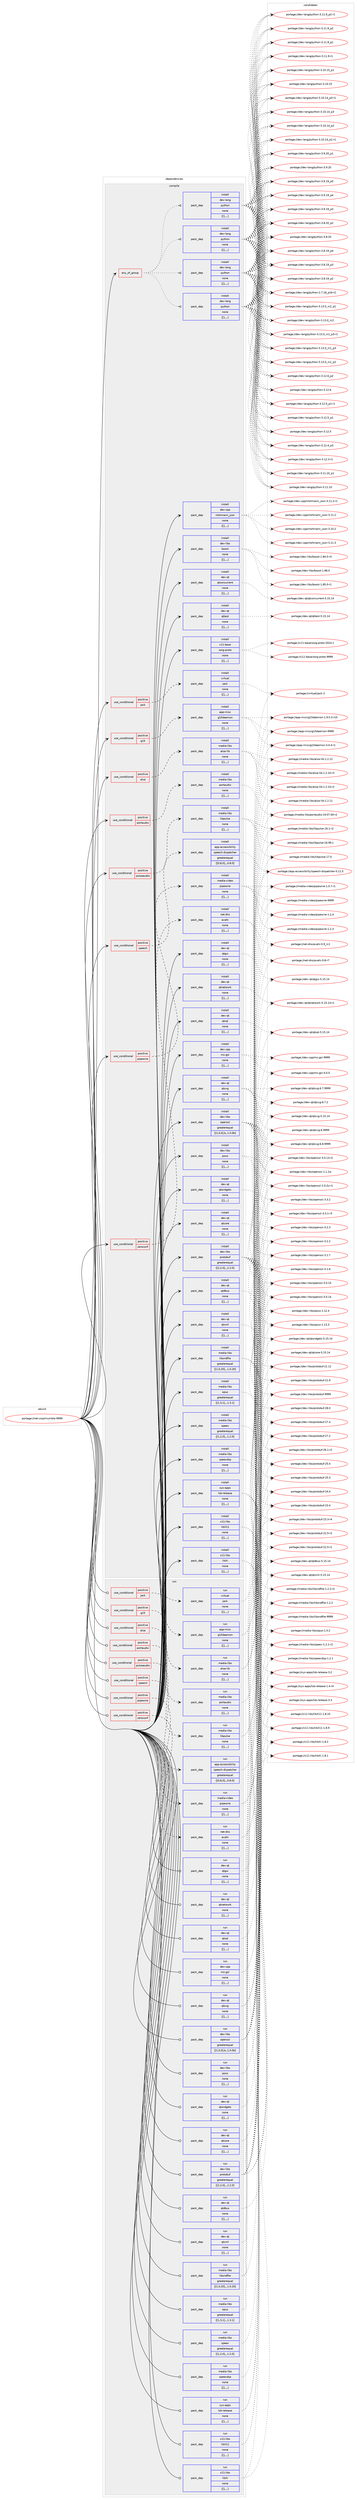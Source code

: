 digraph prolog {

# *************
# Graph options
# *************

newrank=true;
concentrate=true;
compound=true;
graph [rankdir=LR,fontname=Helvetica,fontsize=10,ranksep=1.5];#, ranksep=2.5, nodesep=0.2];
edge  [arrowhead=vee];
node  [fontname=Helvetica,fontsize=10];

# **********
# The ebuild
# **********

subgraph cluster_leftcol {
color=gray;
label=<<i>ebuild</i>>;
id [label="portage://net-voip/mumble-9999", color=red, width=4, href="../net-voip/mumble-9999.svg"];
}

# ****************
# The dependencies
# ****************

subgraph cluster_midcol {
color=gray;
label=<<i>dependencies</i>>;
subgraph cluster_compile {
fillcolor="#eeeeee";
style=filled;
label=<<i>compile</i>>;
subgraph any2623 {
dependency394963 [label=<<TABLE BORDER="0" CELLBORDER="1" CELLSPACING="0" CELLPADDING="4"><TR><TD CELLPADDING="10">any_of_group</TD></TR></TABLE>>, shape=none, color=red];subgraph pack286751 {
dependency394964 [label=<<TABLE BORDER="0" CELLBORDER="1" CELLSPACING="0" CELLPADDING="4" WIDTH="220"><TR><TD ROWSPAN="6" CELLPADDING="30">pack_dep</TD></TR><TR><TD WIDTH="110">install</TD></TR><TR><TD>dev-lang</TD></TR><TR><TD>python</TD></TR><TR><TD>none</TD></TR><TR><TD>[[],,,,]</TD></TR></TABLE>>, shape=none, color=blue];
}
dependency394963:e -> dependency394964:w [weight=20,style="dotted",arrowhead="oinv"];
subgraph pack286752 {
dependency394965 [label=<<TABLE BORDER="0" CELLBORDER="1" CELLSPACING="0" CELLPADDING="4" WIDTH="220"><TR><TD ROWSPAN="6" CELLPADDING="30">pack_dep</TD></TR><TR><TD WIDTH="110">install</TD></TR><TR><TD>dev-lang</TD></TR><TR><TD>python</TD></TR><TR><TD>none</TD></TR><TR><TD>[[],,,,]</TD></TR></TABLE>>, shape=none, color=blue];
}
dependency394963:e -> dependency394965:w [weight=20,style="dotted",arrowhead="oinv"];
subgraph pack286753 {
dependency394966 [label=<<TABLE BORDER="0" CELLBORDER="1" CELLSPACING="0" CELLPADDING="4" WIDTH="220"><TR><TD ROWSPAN="6" CELLPADDING="30">pack_dep</TD></TR><TR><TD WIDTH="110">install</TD></TR><TR><TD>dev-lang</TD></TR><TR><TD>python</TD></TR><TR><TD>none</TD></TR><TR><TD>[[],,,,]</TD></TR></TABLE>>, shape=none, color=blue];
}
dependency394963:e -> dependency394966:w [weight=20,style="dotted",arrowhead="oinv"];
subgraph pack286754 {
dependency394967 [label=<<TABLE BORDER="0" CELLBORDER="1" CELLSPACING="0" CELLPADDING="4" WIDTH="220"><TR><TD ROWSPAN="6" CELLPADDING="30">pack_dep</TD></TR><TR><TD WIDTH="110">install</TD></TR><TR><TD>dev-lang</TD></TR><TR><TD>python</TD></TR><TR><TD>none</TD></TR><TR><TD>[[],,,,]</TD></TR></TABLE>>, shape=none, color=blue];
}
dependency394963:e -> dependency394967:w [weight=20,style="dotted",arrowhead="oinv"];
}
id:e -> dependency394963:w [weight=20,style="solid",arrowhead="vee"];
subgraph cond105400 {
dependency394968 [label=<<TABLE BORDER="0" CELLBORDER="1" CELLSPACING="0" CELLPADDING="4"><TR><TD ROWSPAN="3" CELLPADDING="10">use_conditional</TD></TR><TR><TD>positive</TD></TR><TR><TD>alsa</TD></TR></TABLE>>, shape=none, color=red];
subgraph pack286755 {
dependency394969 [label=<<TABLE BORDER="0" CELLBORDER="1" CELLSPACING="0" CELLPADDING="4" WIDTH="220"><TR><TD ROWSPAN="6" CELLPADDING="30">pack_dep</TD></TR><TR><TD WIDTH="110">install</TD></TR><TR><TD>media-libs</TD></TR><TR><TD>alsa-lib</TD></TR><TR><TD>none</TD></TR><TR><TD>[[],,,,]</TD></TR></TABLE>>, shape=none, color=blue];
}
dependency394968:e -> dependency394969:w [weight=20,style="dashed",arrowhead="vee"];
}
id:e -> dependency394968:w [weight=20,style="solid",arrowhead="vee"];
subgraph cond105401 {
dependency394970 [label=<<TABLE BORDER="0" CELLBORDER="1" CELLSPACING="0" CELLPADDING="4"><TR><TD ROWSPAN="3" CELLPADDING="10">use_conditional</TD></TR><TR><TD>positive</TD></TR><TR><TD>g15</TD></TR></TABLE>>, shape=none, color=red];
subgraph pack286756 {
dependency394971 [label=<<TABLE BORDER="0" CELLBORDER="1" CELLSPACING="0" CELLPADDING="4" WIDTH="220"><TR><TD ROWSPAN="6" CELLPADDING="30">pack_dep</TD></TR><TR><TD WIDTH="110">install</TD></TR><TR><TD>app-misc</TD></TR><TR><TD>g15daemon</TD></TR><TR><TD>none</TD></TR><TR><TD>[[],,,,]</TD></TR></TABLE>>, shape=none, color=blue];
}
dependency394970:e -> dependency394971:w [weight=20,style="dashed",arrowhead="vee"];
}
id:e -> dependency394970:w [weight=20,style="solid",arrowhead="vee"];
subgraph cond105402 {
dependency394972 [label=<<TABLE BORDER="0" CELLBORDER="1" CELLSPACING="0" CELLPADDING="4"><TR><TD ROWSPAN="3" CELLPADDING="10">use_conditional</TD></TR><TR><TD>positive</TD></TR><TR><TD>jack</TD></TR></TABLE>>, shape=none, color=red];
subgraph pack286757 {
dependency394973 [label=<<TABLE BORDER="0" CELLBORDER="1" CELLSPACING="0" CELLPADDING="4" WIDTH="220"><TR><TD ROWSPAN="6" CELLPADDING="30">pack_dep</TD></TR><TR><TD WIDTH="110">install</TD></TR><TR><TD>virtual</TD></TR><TR><TD>jack</TD></TR><TR><TD>none</TD></TR><TR><TD>[[],,,,]</TD></TR></TABLE>>, shape=none, color=blue];
}
dependency394972:e -> dependency394973:w [weight=20,style="dashed",arrowhead="vee"];
}
id:e -> dependency394972:w [weight=20,style="solid",arrowhead="vee"];
subgraph cond105403 {
dependency394974 [label=<<TABLE BORDER="0" CELLBORDER="1" CELLSPACING="0" CELLPADDING="4"><TR><TD ROWSPAN="3" CELLPADDING="10">use_conditional</TD></TR><TR><TD>positive</TD></TR><TR><TD>pipewire</TD></TR></TABLE>>, shape=none, color=red];
subgraph pack286758 {
dependency394975 [label=<<TABLE BORDER="0" CELLBORDER="1" CELLSPACING="0" CELLPADDING="4" WIDTH="220"><TR><TD ROWSPAN="6" CELLPADDING="30">pack_dep</TD></TR><TR><TD WIDTH="110">install</TD></TR><TR><TD>media-video</TD></TR><TR><TD>pipewire</TD></TR><TR><TD>none</TD></TR><TR><TD>[[],,,,]</TD></TR></TABLE>>, shape=none, color=blue];
}
dependency394974:e -> dependency394975:w [weight=20,style="dashed",arrowhead="vee"];
}
id:e -> dependency394974:w [weight=20,style="solid",arrowhead="vee"];
subgraph cond105404 {
dependency394976 [label=<<TABLE BORDER="0" CELLBORDER="1" CELLSPACING="0" CELLPADDING="4"><TR><TD ROWSPAN="3" CELLPADDING="10">use_conditional</TD></TR><TR><TD>positive</TD></TR><TR><TD>portaudio</TD></TR></TABLE>>, shape=none, color=red];
subgraph pack286759 {
dependency394977 [label=<<TABLE BORDER="0" CELLBORDER="1" CELLSPACING="0" CELLPADDING="4" WIDTH="220"><TR><TD ROWSPAN="6" CELLPADDING="30">pack_dep</TD></TR><TR><TD WIDTH="110">install</TD></TR><TR><TD>media-libs</TD></TR><TR><TD>portaudio</TD></TR><TR><TD>none</TD></TR><TR><TD>[[],,,,]</TD></TR></TABLE>>, shape=none, color=blue];
}
dependency394976:e -> dependency394977:w [weight=20,style="dashed",arrowhead="vee"];
}
id:e -> dependency394976:w [weight=20,style="solid",arrowhead="vee"];
subgraph cond105405 {
dependency394978 [label=<<TABLE BORDER="0" CELLBORDER="1" CELLSPACING="0" CELLPADDING="4"><TR><TD ROWSPAN="3" CELLPADDING="10">use_conditional</TD></TR><TR><TD>positive</TD></TR><TR><TD>pulseaudio</TD></TR></TABLE>>, shape=none, color=red];
subgraph pack286760 {
dependency394979 [label=<<TABLE BORDER="0" CELLBORDER="1" CELLSPACING="0" CELLPADDING="4" WIDTH="220"><TR><TD ROWSPAN="6" CELLPADDING="30">pack_dep</TD></TR><TR><TD WIDTH="110">install</TD></TR><TR><TD>media-libs</TD></TR><TR><TD>libpulse</TD></TR><TR><TD>none</TD></TR><TR><TD>[[],,,,]</TD></TR></TABLE>>, shape=none, color=blue];
}
dependency394978:e -> dependency394979:w [weight=20,style="dashed",arrowhead="vee"];
}
id:e -> dependency394978:w [weight=20,style="solid",arrowhead="vee"];
subgraph cond105406 {
dependency394980 [label=<<TABLE BORDER="0" CELLBORDER="1" CELLSPACING="0" CELLPADDING="4"><TR><TD ROWSPAN="3" CELLPADDING="10">use_conditional</TD></TR><TR><TD>positive</TD></TR><TR><TD>speech</TD></TR></TABLE>>, shape=none, color=red];
subgraph pack286761 {
dependency394981 [label=<<TABLE BORDER="0" CELLBORDER="1" CELLSPACING="0" CELLPADDING="4" WIDTH="220"><TR><TD ROWSPAN="6" CELLPADDING="30">pack_dep</TD></TR><TR><TD WIDTH="110">install</TD></TR><TR><TD>app-accessibility</TD></TR><TR><TD>speech-dispatcher</TD></TR><TR><TD>greaterequal</TD></TR><TR><TD>[[0,8,0],,,0.8.0]</TD></TR></TABLE>>, shape=none, color=blue];
}
dependency394980:e -> dependency394981:w [weight=20,style="dashed",arrowhead="vee"];
}
id:e -> dependency394980:w [weight=20,style="solid",arrowhead="vee"];
subgraph cond105407 {
dependency394982 [label=<<TABLE BORDER="0" CELLBORDER="1" CELLSPACING="0" CELLPADDING="4"><TR><TD ROWSPAN="3" CELLPADDING="10">use_conditional</TD></TR><TR><TD>positive</TD></TR><TR><TD>zeroconf</TD></TR></TABLE>>, shape=none, color=red];
subgraph pack286762 {
dependency394983 [label=<<TABLE BORDER="0" CELLBORDER="1" CELLSPACING="0" CELLPADDING="4" WIDTH="220"><TR><TD ROWSPAN="6" CELLPADDING="30">pack_dep</TD></TR><TR><TD WIDTH="110">install</TD></TR><TR><TD>net-dns</TD></TR><TR><TD>avahi</TD></TR><TR><TD>none</TD></TR><TR><TD>[[],,,,]</TD></TR></TABLE>>, shape=none, color=blue];
}
dependency394982:e -> dependency394983:w [weight=20,style="dashed",arrowhead="vee"];
}
id:e -> dependency394982:w [weight=20,style="solid",arrowhead="vee"];
subgraph pack286763 {
dependency394984 [label=<<TABLE BORDER="0" CELLBORDER="1" CELLSPACING="0" CELLPADDING="4" WIDTH="220"><TR><TD ROWSPAN="6" CELLPADDING="30">pack_dep</TD></TR><TR><TD WIDTH="110">install</TD></TR><TR><TD>dev-cpp</TD></TR><TR><TD>ms-gsl</TD></TR><TR><TD>none</TD></TR><TR><TD>[[],,,,]</TD></TR></TABLE>>, shape=none, color=blue];
}
id:e -> dependency394984:w [weight=20,style="solid",arrowhead="vee"];
subgraph pack286764 {
dependency394985 [label=<<TABLE BORDER="0" CELLBORDER="1" CELLSPACING="0" CELLPADDING="4" WIDTH="220"><TR><TD ROWSPAN="6" CELLPADDING="30">pack_dep</TD></TR><TR><TD WIDTH="110">install</TD></TR><TR><TD>dev-cpp</TD></TR><TR><TD>nlohmann_json</TD></TR><TR><TD>none</TD></TR><TR><TD>[[],,,,]</TD></TR></TABLE>>, shape=none, color=blue];
}
id:e -> dependency394985:w [weight=20,style="solid",arrowhead="vee"];
subgraph pack286765 {
dependency394986 [label=<<TABLE BORDER="0" CELLBORDER="1" CELLSPACING="0" CELLPADDING="4" WIDTH="220"><TR><TD ROWSPAN="6" CELLPADDING="30">pack_dep</TD></TR><TR><TD WIDTH="110">install</TD></TR><TR><TD>dev-libs</TD></TR><TR><TD>boost</TD></TR><TR><TD>none</TD></TR><TR><TD>[[],,,,]</TD></TR></TABLE>>, shape=none, color=blue];
}
id:e -> dependency394986:w [weight=20,style="solid",arrowhead="vee"];
subgraph pack286766 {
dependency394987 [label=<<TABLE BORDER="0" CELLBORDER="1" CELLSPACING="0" CELLPADDING="4" WIDTH="220"><TR><TD ROWSPAN="6" CELLPADDING="30">pack_dep</TD></TR><TR><TD WIDTH="110">install</TD></TR><TR><TD>dev-libs</TD></TR><TR><TD>openssl</TD></TR><TR><TD>greaterequal</TD></TR><TR><TD>[[1,0,0],b,,1.0.0b]</TD></TR></TABLE>>, shape=none, color=blue];
}
id:e -> dependency394987:w [weight=20,style="solid",arrowhead="vee"];
subgraph pack286767 {
dependency394988 [label=<<TABLE BORDER="0" CELLBORDER="1" CELLSPACING="0" CELLPADDING="4" WIDTH="220"><TR><TD ROWSPAN="6" CELLPADDING="30">pack_dep</TD></TR><TR><TD WIDTH="110">install</TD></TR><TR><TD>dev-libs</TD></TR><TR><TD>poco</TD></TR><TR><TD>none</TD></TR><TR><TD>[[],,,,]</TD></TR></TABLE>>, shape=none, color=blue];
}
id:e -> dependency394988:w [weight=20,style="solid",arrowhead="vee"];
subgraph pack286768 {
dependency394989 [label=<<TABLE BORDER="0" CELLBORDER="1" CELLSPACING="0" CELLPADDING="4" WIDTH="220"><TR><TD ROWSPAN="6" CELLPADDING="30">pack_dep</TD></TR><TR><TD WIDTH="110">install</TD></TR><TR><TD>dev-libs</TD></TR><TR><TD>protobuf</TD></TR><TR><TD>greaterequal</TD></TR><TR><TD>[[2,2,0],,,2.2.0]</TD></TR></TABLE>>, shape=none, color=blue];
}
id:e -> dependency394989:w [weight=20,style="solid",arrowhead="vee"];
subgraph pack286769 {
dependency394990 [label=<<TABLE BORDER="0" CELLBORDER="1" CELLSPACING="0" CELLPADDING="4" WIDTH="220"><TR><TD ROWSPAN="6" CELLPADDING="30">pack_dep</TD></TR><TR><TD WIDTH="110">install</TD></TR><TR><TD>dev-qt</TD></TR><TR><TD>qtconcurrent</TD></TR><TR><TD>none</TD></TR><TR><TD>[[],,,,]</TD></TR></TABLE>>, shape=none, color=blue];
}
id:e -> dependency394990:w [weight=20,style="solid",arrowhead="vee"];
subgraph pack286770 {
dependency394991 [label=<<TABLE BORDER="0" CELLBORDER="1" CELLSPACING="0" CELLPADDING="4" WIDTH="220"><TR><TD ROWSPAN="6" CELLPADDING="30">pack_dep</TD></TR><TR><TD WIDTH="110">install</TD></TR><TR><TD>dev-qt</TD></TR><TR><TD>qtcore</TD></TR><TR><TD>none</TD></TR><TR><TD>[[],,,,]</TD></TR></TABLE>>, shape=none, color=blue];
}
id:e -> dependency394991:w [weight=20,style="solid",arrowhead="vee"];
subgraph pack286771 {
dependency394992 [label=<<TABLE BORDER="0" CELLBORDER="1" CELLSPACING="0" CELLPADDING="4" WIDTH="220"><TR><TD ROWSPAN="6" CELLPADDING="30">pack_dep</TD></TR><TR><TD WIDTH="110">install</TD></TR><TR><TD>dev-qt</TD></TR><TR><TD>qtdbus</TD></TR><TR><TD>none</TD></TR><TR><TD>[[],,,,]</TD></TR></TABLE>>, shape=none, color=blue];
}
id:e -> dependency394992:w [weight=20,style="solid",arrowhead="vee"];
subgraph pack286772 {
dependency394993 [label=<<TABLE BORDER="0" CELLBORDER="1" CELLSPACING="0" CELLPADDING="4" WIDTH="220"><TR><TD ROWSPAN="6" CELLPADDING="30">pack_dep</TD></TR><TR><TD WIDTH="110">install</TD></TR><TR><TD>dev-qt</TD></TR><TR><TD>qtgui</TD></TR><TR><TD>none</TD></TR><TR><TD>[[],,,,]</TD></TR></TABLE>>, shape=none, color=blue];
}
id:e -> dependency394993:w [weight=20,style="solid",arrowhead="vee"];
subgraph pack286773 {
dependency394994 [label=<<TABLE BORDER="0" CELLBORDER="1" CELLSPACING="0" CELLPADDING="4" WIDTH="220"><TR><TD ROWSPAN="6" CELLPADDING="30">pack_dep</TD></TR><TR><TD WIDTH="110">install</TD></TR><TR><TD>dev-qt</TD></TR><TR><TD>qtnetwork</TD></TR><TR><TD>none</TD></TR><TR><TD>[[],,,,]</TD></TR></TABLE>>, shape=none, color=blue];
}
id:e -> dependency394994:w [weight=20,style="solid",arrowhead="vee"];
subgraph pack286774 {
dependency394995 [label=<<TABLE BORDER="0" CELLBORDER="1" CELLSPACING="0" CELLPADDING="4" WIDTH="220"><TR><TD ROWSPAN="6" CELLPADDING="30">pack_dep</TD></TR><TR><TD WIDTH="110">install</TD></TR><TR><TD>dev-qt</TD></TR><TR><TD>qtsql</TD></TR><TR><TD>none</TD></TR><TR><TD>[[],,,,]</TD></TR></TABLE>>, shape=none, color=blue];
}
id:e -> dependency394995:w [weight=20,style="solid",arrowhead="vee"];
subgraph pack286775 {
dependency394996 [label=<<TABLE BORDER="0" CELLBORDER="1" CELLSPACING="0" CELLPADDING="4" WIDTH="220"><TR><TD ROWSPAN="6" CELLPADDING="30">pack_dep</TD></TR><TR><TD WIDTH="110">install</TD></TR><TR><TD>dev-qt</TD></TR><TR><TD>qtsvg</TD></TR><TR><TD>none</TD></TR><TR><TD>[[],,,,]</TD></TR></TABLE>>, shape=none, color=blue];
}
id:e -> dependency394996:w [weight=20,style="solid",arrowhead="vee"];
subgraph pack286776 {
dependency394997 [label=<<TABLE BORDER="0" CELLBORDER="1" CELLSPACING="0" CELLPADDING="4" WIDTH="220"><TR><TD ROWSPAN="6" CELLPADDING="30">pack_dep</TD></TR><TR><TD WIDTH="110">install</TD></TR><TR><TD>dev-qt</TD></TR><TR><TD>qttest</TD></TR><TR><TD>none</TD></TR><TR><TD>[[],,,,]</TD></TR></TABLE>>, shape=none, color=blue];
}
id:e -> dependency394997:w [weight=20,style="solid",arrowhead="vee"];
subgraph pack286777 {
dependency394998 [label=<<TABLE BORDER="0" CELLBORDER="1" CELLSPACING="0" CELLPADDING="4" WIDTH="220"><TR><TD ROWSPAN="6" CELLPADDING="30">pack_dep</TD></TR><TR><TD WIDTH="110">install</TD></TR><TR><TD>dev-qt</TD></TR><TR><TD>qtwidgets</TD></TR><TR><TD>none</TD></TR><TR><TD>[[],,,,]</TD></TR></TABLE>>, shape=none, color=blue];
}
id:e -> dependency394998:w [weight=20,style="solid",arrowhead="vee"];
subgraph pack286778 {
dependency394999 [label=<<TABLE BORDER="0" CELLBORDER="1" CELLSPACING="0" CELLPADDING="4" WIDTH="220"><TR><TD ROWSPAN="6" CELLPADDING="30">pack_dep</TD></TR><TR><TD WIDTH="110">install</TD></TR><TR><TD>dev-qt</TD></TR><TR><TD>qtxml</TD></TR><TR><TD>none</TD></TR><TR><TD>[[],,,,]</TD></TR></TABLE>>, shape=none, color=blue];
}
id:e -> dependency394999:w [weight=20,style="solid",arrowhead="vee"];
subgraph pack286779 {
dependency395000 [label=<<TABLE BORDER="0" CELLBORDER="1" CELLSPACING="0" CELLPADDING="4" WIDTH="220"><TR><TD ROWSPAN="6" CELLPADDING="30">pack_dep</TD></TR><TR><TD WIDTH="110">install</TD></TR><TR><TD>media-libs</TD></TR><TR><TD>libsndfile</TD></TR><TR><TD>greaterequal</TD></TR><TR><TD>[[1,0,20],,,1.0.20]</TD></TR></TABLE>>, shape=none, color=blue];
}
id:e -> dependency395000:w [weight=20,style="solid",arrowhead="vee"];
subgraph pack286780 {
dependency395001 [label=<<TABLE BORDER="0" CELLBORDER="1" CELLSPACING="0" CELLPADDING="4" WIDTH="220"><TR><TD ROWSPAN="6" CELLPADDING="30">pack_dep</TD></TR><TR><TD WIDTH="110">install</TD></TR><TR><TD>media-libs</TD></TR><TR><TD>opus</TD></TR><TR><TD>greaterequal</TD></TR><TR><TD>[[1,3,1],,,1.3.1]</TD></TR></TABLE>>, shape=none, color=blue];
}
id:e -> dependency395001:w [weight=20,style="solid",arrowhead="vee"];
subgraph pack286781 {
dependency395002 [label=<<TABLE BORDER="0" CELLBORDER="1" CELLSPACING="0" CELLPADDING="4" WIDTH="220"><TR><TD ROWSPAN="6" CELLPADDING="30">pack_dep</TD></TR><TR><TD WIDTH="110">install</TD></TR><TR><TD>media-libs</TD></TR><TR><TD>speex</TD></TR><TR><TD>greaterequal</TD></TR><TR><TD>[[1,2,0],,,1.2.0]</TD></TR></TABLE>>, shape=none, color=blue];
}
id:e -> dependency395002:w [weight=20,style="solid",arrowhead="vee"];
subgraph pack286782 {
dependency395003 [label=<<TABLE BORDER="0" CELLBORDER="1" CELLSPACING="0" CELLPADDING="4" WIDTH="220"><TR><TD ROWSPAN="6" CELLPADDING="30">pack_dep</TD></TR><TR><TD WIDTH="110">install</TD></TR><TR><TD>media-libs</TD></TR><TR><TD>speexdsp</TD></TR><TR><TD>none</TD></TR><TR><TD>[[],,,,]</TD></TR></TABLE>>, shape=none, color=blue];
}
id:e -> dependency395003:w [weight=20,style="solid",arrowhead="vee"];
subgraph pack286783 {
dependency395004 [label=<<TABLE BORDER="0" CELLBORDER="1" CELLSPACING="0" CELLPADDING="4" WIDTH="220"><TR><TD ROWSPAN="6" CELLPADDING="30">pack_dep</TD></TR><TR><TD WIDTH="110">install</TD></TR><TR><TD>sys-apps</TD></TR><TR><TD>lsb-release</TD></TR><TR><TD>none</TD></TR><TR><TD>[[],,,,]</TD></TR></TABLE>>, shape=none, color=blue];
}
id:e -> dependency395004:w [weight=20,style="solid",arrowhead="vee"];
subgraph pack286784 {
dependency395005 [label=<<TABLE BORDER="0" CELLBORDER="1" CELLSPACING="0" CELLPADDING="4" WIDTH="220"><TR><TD ROWSPAN="6" CELLPADDING="30">pack_dep</TD></TR><TR><TD WIDTH="110">install</TD></TR><TR><TD>x11-base</TD></TR><TR><TD>xorg-proto</TD></TR><TR><TD>none</TD></TR><TR><TD>[[],,,,]</TD></TR></TABLE>>, shape=none, color=blue];
}
id:e -> dependency395005:w [weight=20,style="solid",arrowhead="vee"];
subgraph pack286785 {
dependency395006 [label=<<TABLE BORDER="0" CELLBORDER="1" CELLSPACING="0" CELLPADDING="4" WIDTH="220"><TR><TD ROWSPAN="6" CELLPADDING="30">pack_dep</TD></TR><TR><TD WIDTH="110">install</TD></TR><TR><TD>x11-libs</TD></TR><TR><TD>libX11</TD></TR><TR><TD>none</TD></TR><TR><TD>[[],,,,]</TD></TR></TABLE>>, shape=none, color=blue];
}
id:e -> dependency395006:w [weight=20,style="solid",arrowhead="vee"];
subgraph pack286786 {
dependency395007 [label=<<TABLE BORDER="0" CELLBORDER="1" CELLSPACING="0" CELLPADDING="4" WIDTH="220"><TR><TD ROWSPAN="6" CELLPADDING="30">pack_dep</TD></TR><TR><TD WIDTH="110">install</TD></TR><TR><TD>x11-libs</TD></TR><TR><TD>libXi</TD></TR><TR><TD>none</TD></TR><TR><TD>[[],,,,]</TD></TR></TABLE>>, shape=none, color=blue];
}
id:e -> dependency395007:w [weight=20,style="solid",arrowhead="vee"];
}
subgraph cluster_compileandrun {
fillcolor="#eeeeee";
style=filled;
label=<<i>compile and run</i>>;
}
subgraph cluster_run {
fillcolor="#eeeeee";
style=filled;
label=<<i>run</i>>;
subgraph cond105408 {
dependency395008 [label=<<TABLE BORDER="0" CELLBORDER="1" CELLSPACING="0" CELLPADDING="4"><TR><TD ROWSPAN="3" CELLPADDING="10">use_conditional</TD></TR><TR><TD>positive</TD></TR><TR><TD>alsa</TD></TR></TABLE>>, shape=none, color=red];
subgraph pack286787 {
dependency395009 [label=<<TABLE BORDER="0" CELLBORDER="1" CELLSPACING="0" CELLPADDING="4" WIDTH="220"><TR><TD ROWSPAN="6" CELLPADDING="30">pack_dep</TD></TR><TR><TD WIDTH="110">run</TD></TR><TR><TD>media-libs</TD></TR><TR><TD>alsa-lib</TD></TR><TR><TD>none</TD></TR><TR><TD>[[],,,,]</TD></TR></TABLE>>, shape=none, color=blue];
}
dependency395008:e -> dependency395009:w [weight=20,style="dashed",arrowhead="vee"];
}
id:e -> dependency395008:w [weight=20,style="solid",arrowhead="odot"];
subgraph cond105409 {
dependency395010 [label=<<TABLE BORDER="0" CELLBORDER="1" CELLSPACING="0" CELLPADDING="4"><TR><TD ROWSPAN="3" CELLPADDING="10">use_conditional</TD></TR><TR><TD>positive</TD></TR><TR><TD>g15</TD></TR></TABLE>>, shape=none, color=red];
subgraph pack286788 {
dependency395011 [label=<<TABLE BORDER="0" CELLBORDER="1" CELLSPACING="0" CELLPADDING="4" WIDTH="220"><TR><TD ROWSPAN="6" CELLPADDING="30">pack_dep</TD></TR><TR><TD WIDTH="110">run</TD></TR><TR><TD>app-misc</TD></TR><TR><TD>g15daemon</TD></TR><TR><TD>none</TD></TR><TR><TD>[[],,,,]</TD></TR></TABLE>>, shape=none, color=blue];
}
dependency395010:e -> dependency395011:w [weight=20,style="dashed",arrowhead="vee"];
}
id:e -> dependency395010:w [weight=20,style="solid",arrowhead="odot"];
subgraph cond105410 {
dependency395012 [label=<<TABLE BORDER="0" CELLBORDER="1" CELLSPACING="0" CELLPADDING="4"><TR><TD ROWSPAN="3" CELLPADDING="10">use_conditional</TD></TR><TR><TD>positive</TD></TR><TR><TD>jack</TD></TR></TABLE>>, shape=none, color=red];
subgraph pack286789 {
dependency395013 [label=<<TABLE BORDER="0" CELLBORDER="1" CELLSPACING="0" CELLPADDING="4" WIDTH="220"><TR><TD ROWSPAN="6" CELLPADDING="30">pack_dep</TD></TR><TR><TD WIDTH="110">run</TD></TR><TR><TD>virtual</TD></TR><TR><TD>jack</TD></TR><TR><TD>none</TD></TR><TR><TD>[[],,,,]</TD></TR></TABLE>>, shape=none, color=blue];
}
dependency395012:e -> dependency395013:w [weight=20,style="dashed",arrowhead="vee"];
}
id:e -> dependency395012:w [weight=20,style="solid",arrowhead="odot"];
subgraph cond105411 {
dependency395014 [label=<<TABLE BORDER="0" CELLBORDER="1" CELLSPACING="0" CELLPADDING="4"><TR><TD ROWSPAN="3" CELLPADDING="10">use_conditional</TD></TR><TR><TD>positive</TD></TR><TR><TD>pipewire</TD></TR></TABLE>>, shape=none, color=red];
subgraph pack286790 {
dependency395015 [label=<<TABLE BORDER="0" CELLBORDER="1" CELLSPACING="0" CELLPADDING="4" WIDTH="220"><TR><TD ROWSPAN="6" CELLPADDING="30">pack_dep</TD></TR><TR><TD WIDTH="110">run</TD></TR><TR><TD>media-video</TD></TR><TR><TD>pipewire</TD></TR><TR><TD>none</TD></TR><TR><TD>[[],,,,]</TD></TR></TABLE>>, shape=none, color=blue];
}
dependency395014:e -> dependency395015:w [weight=20,style="dashed",arrowhead="vee"];
}
id:e -> dependency395014:w [weight=20,style="solid",arrowhead="odot"];
subgraph cond105412 {
dependency395016 [label=<<TABLE BORDER="0" CELLBORDER="1" CELLSPACING="0" CELLPADDING="4"><TR><TD ROWSPAN="3" CELLPADDING="10">use_conditional</TD></TR><TR><TD>positive</TD></TR><TR><TD>portaudio</TD></TR></TABLE>>, shape=none, color=red];
subgraph pack286791 {
dependency395017 [label=<<TABLE BORDER="0" CELLBORDER="1" CELLSPACING="0" CELLPADDING="4" WIDTH="220"><TR><TD ROWSPAN="6" CELLPADDING="30">pack_dep</TD></TR><TR><TD WIDTH="110">run</TD></TR><TR><TD>media-libs</TD></TR><TR><TD>portaudio</TD></TR><TR><TD>none</TD></TR><TR><TD>[[],,,,]</TD></TR></TABLE>>, shape=none, color=blue];
}
dependency395016:e -> dependency395017:w [weight=20,style="dashed",arrowhead="vee"];
}
id:e -> dependency395016:w [weight=20,style="solid",arrowhead="odot"];
subgraph cond105413 {
dependency395018 [label=<<TABLE BORDER="0" CELLBORDER="1" CELLSPACING="0" CELLPADDING="4"><TR><TD ROWSPAN="3" CELLPADDING="10">use_conditional</TD></TR><TR><TD>positive</TD></TR><TR><TD>pulseaudio</TD></TR></TABLE>>, shape=none, color=red];
subgraph pack286792 {
dependency395019 [label=<<TABLE BORDER="0" CELLBORDER="1" CELLSPACING="0" CELLPADDING="4" WIDTH="220"><TR><TD ROWSPAN="6" CELLPADDING="30">pack_dep</TD></TR><TR><TD WIDTH="110">run</TD></TR><TR><TD>media-libs</TD></TR><TR><TD>libpulse</TD></TR><TR><TD>none</TD></TR><TR><TD>[[],,,,]</TD></TR></TABLE>>, shape=none, color=blue];
}
dependency395018:e -> dependency395019:w [weight=20,style="dashed",arrowhead="vee"];
}
id:e -> dependency395018:w [weight=20,style="solid",arrowhead="odot"];
subgraph cond105414 {
dependency395020 [label=<<TABLE BORDER="0" CELLBORDER="1" CELLSPACING="0" CELLPADDING="4"><TR><TD ROWSPAN="3" CELLPADDING="10">use_conditional</TD></TR><TR><TD>positive</TD></TR><TR><TD>speech</TD></TR></TABLE>>, shape=none, color=red];
subgraph pack286793 {
dependency395021 [label=<<TABLE BORDER="0" CELLBORDER="1" CELLSPACING="0" CELLPADDING="4" WIDTH="220"><TR><TD ROWSPAN="6" CELLPADDING="30">pack_dep</TD></TR><TR><TD WIDTH="110">run</TD></TR><TR><TD>app-accessibility</TD></TR><TR><TD>speech-dispatcher</TD></TR><TR><TD>greaterequal</TD></TR><TR><TD>[[0,8,0],,,0.8.0]</TD></TR></TABLE>>, shape=none, color=blue];
}
dependency395020:e -> dependency395021:w [weight=20,style="dashed",arrowhead="vee"];
}
id:e -> dependency395020:w [weight=20,style="solid",arrowhead="odot"];
subgraph cond105415 {
dependency395022 [label=<<TABLE BORDER="0" CELLBORDER="1" CELLSPACING="0" CELLPADDING="4"><TR><TD ROWSPAN="3" CELLPADDING="10">use_conditional</TD></TR><TR><TD>positive</TD></TR><TR><TD>zeroconf</TD></TR></TABLE>>, shape=none, color=red];
subgraph pack286794 {
dependency395023 [label=<<TABLE BORDER="0" CELLBORDER="1" CELLSPACING="0" CELLPADDING="4" WIDTH="220"><TR><TD ROWSPAN="6" CELLPADDING="30">pack_dep</TD></TR><TR><TD WIDTH="110">run</TD></TR><TR><TD>net-dns</TD></TR><TR><TD>avahi</TD></TR><TR><TD>none</TD></TR><TR><TD>[[],,,,]</TD></TR></TABLE>>, shape=none, color=blue];
}
dependency395022:e -> dependency395023:w [weight=20,style="dashed",arrowhead="vee"];
}
id:e -> dependency395022:w [weight=20,style="solid",arrowhead="odot"];
subgraph pack286795 {
dependency395024 [label=<<TABLE BORDER="0" CELLBORDER="1" CELLSPACING="0" CELLPADDING="4" WIDTH="220"><TR><TD ROWSPAN="6" CELLPADDING="30">pack_dep</TD></TR><TR><TD WIDTH="110">run</TD></TR><TR><TD>dev-cpp</TD></TR><TR><TD>ms-gsl</TD></TR><TR><TD>none</TD></TR><TR><TD>[[],,,,]</TD></TR></TABLE>>, shape=none, color=blue];
}
id:e -> dependency395024:w [weight=20,style="solid",arrowhead="odot"];
subgraph pack286796 {
dependency395025 [label=<<TABLE BORDER="0" CELLBORDER="1" CELLSPACING="0" CELLPADDING="4" WIDTH="220"><TR><TD ROWSPAN="6" CELLPADDING="30">pack_dep</TD></TR><TR><TD WIDTH="110">run</TD></TR><TR><TD>dev-libs</TD></TR><TR><TD>openssl</TD></TR><TR><TD>greaterequal</TD></TR><TR><TD>[[1,0,0],b,,1.0.0b]</TD></TR></TABLE>>, shape=none, color=blue];
}
id:e -> dependency395025:w [weight=20,style="solid",arrowhead="odot"];
subgraph pack286797 {
dependency395026 [label=<<TABLE BORDER="0" CELLBORDER="1" CELLSPACING="0" CELLPADDING="4" WIDTH="220"><TR><TD ROWSPAN="6" CELLPADDING="30">pack_dep</TD></TR><TR><TD WIDTH="110">run</TD></TR><TR><TD>dev-libs</TD></TR><TR><TD>poco</TD></TR><TR><TD>none</TD></TR><TR><TD>[[],,,,]</TD></TR></TABLE>>, shape=none, color=blue];
}
id:e -> dependency395026:w [weight=20,style="solid",arrowhead="odot"];
subgraph pack286798 {
dependency395027 [label=<<TABLE BORDER="0" CELLBORDER="1" CELLSPACING="0" CELLPADDING="4" WIDTH="220"><TR><TD ROWSPAN="6" CELLPADDING="30">pack_dep</TD></TR><TR><TD WIDTH="110">run</TD></TR><TR><TD>dev-libs</TD></TR><TR><TD>protobuf</TD></TR><TR><TD>greaterequal</TD></TR><TR><TD>[[2,2,0],,,2.2.0]</TD></TR></TABLE>>, shape=none, color=blue];
}
id:e -> dependency395027:w [weight=20,style="solid",arrowhead="odot"];
subgraph pack286799 {
dependency395028 [label=<<TABLE BORDER="0" CELLBORDER="1" CELLSPACING="0" CELLPADDING="4" WIDTH="220"><TR><TD ROWSPAN="6" CELLPADDING="30">pack_dep</TD></TR><TR><TD WIDTH="110">run</TD></TR><TR><TD>dev-qt</TD></TR><TR><TD>qtcore</TD></TR><TR><TD>none</TD></TR><TR><TD>[[],,,,]</TD></TR></TABLE>>, shape=none, color=blue];
}
id:e -> dependency395028:w [weight=20,style="solid",arrowhead="odot"];
subgraph pack286800 {
dependency395029 [label=<<TABLE BORDER="0" CELLBORDER="1" CELLSPACING="0" CELLPADDING="4" WIDTH="220"><TR><TD ROWSPAN="6" CELLPADDING="30">pack_dep</TD></TR><TR><TD WIDTH="110">run</TD></TR><TR><TD>dev-qt</TD></TR><TR><TD>qtdbus</TD></TR><TR><TD>none</TD></TR><TR><TD>[[],,,,]</TD></TR></TABLE>>, shape=none, color=blue];
}
id:e -> dependency395029:w [weight=20,style="solid",arrowhead="odot"];
subgraph pack286801 {
dependency395030 [label=<<TABLE BORDER="0" CELLBORDER="1" CELLSPACING="0" CELLPADDING="4" WIDTH="220"><TR><TD ROWSPAN="6" CELLPADDING="30">pack_dep</TD></TR><TR><TD WIDTH="110">run</TD></TR><TR><TD>dev-qt</TD></TR><TR><TD>qtgui</TD></TR><TR><TD>none</TD></TR><TR><TD>[[],,,,]</TD></TR></TABLE>>, shape=none, color=blue];
}
id:e -> dependency395030:w [weight=20,style="solid",arrowhead="odot"];
subgraph pack286802 {
dependency395031 [label=<<TABLE BORDER="0" CELLBORDER="1" CELLSPACING="0" CELLPADDING="4" WIDTH="220"><TR><TD ROWSPAN="6" CELLPADDING="30">pack_dep</TD></TR><TR><TD WIDTH="110">run</TD></TR><TR><TD>dev-qt</TD></TR><TR><TD>qtnetwork</TD></TR><TR><TD>none</TD></TR><TR><TD>[[],,,,]</TD></TR></TABLE>>, shape=none, color=blue];
}
id:e -> dependency395031:w [weight=20,style="solid",arrowhead="odot"];
subgraph pack286803 {
dependency395032 [label=<<TABLE BORDER="0" CELLBORDER="1" CELLSPACING="0" CELLPADDING="4" WIDTH="220"><TR><TD ROWSPAN="6" CELLPADDING="30">pack_dep</TD></TR><TR><TD WIDTH="110">run</TD></TR><TR><TD>dev-qt</TD></TR><TR><TD>qtsql</TD></TR><TR><TD>none</TD></TR><TR><TD>[[],,,,]</TD></TR></TABLE>>, shape=none, color=blue];
}
id:e -> dependency395032:w [weight=20,style="solid",arrowhead="odot"];
subgraph pack286804 {
dependency395033 [label=<<TABLE BORDER="0" CELLBORDER="1" CELLSPACING="0" CELLPADDING="4" WIDTH="220"><TR><TD ROWSPAN="6" CELLPADDING="30">pack_dep</TD></TR><TR><TD WIDTH="110">run</TD></TR><TR><TD>dev-qt</TD></TR><TR><TD>qtsvg</TD></TR><TR><TD>none</TD></TR><TR><TD>[[],,,,]</TD></TR></TABLE>>, shape=none, color=blue];
}
id:e -> dependency395033:w [weight=20,style="solid",arrowhead="odot"];
subgraph pack286805 {
dependency395034 [label=<<TABLE BORDER="0" CELLBORDER="1" CELLSPACING="0" CELLPADDING="4" WIDTH="220"><TR><TD ROWSPAN="6" CELLPADDING="30">pack_dep</TD></TR><TR><TD WIDTH="110">run</TD></TR><TR><TD>dev-qt</TD></TR><TR><TD>qtwidgets</TD></TR><TR><TD>none</TD></TR><TR><TD>[[],,,,]</TD></TR></TABLE>>, shape=none, color=blue];
}
id:e -> dependency395034:w [weight=20,style="solid",arrowhead="odot"];
subgraph pack286806 {
dependency395035 [label=<<TABLE BORDER="0" CELLBORDER="1" CELLSPACING="0" CELLPADDING="4" WIDTH="220"><TR><TD ROWSPAN="6" CELLPADDING="30">pack_dep</TD></TR><TR><TD WIDTH="110">run</TD></TR><TR><TD>dev-qt</TD></TR><TR><TD>qtxml</TD></TR><TR><TD>none</TD></TR><TR><TD>[[],,,,]</TD></TR></TABLE>>, shape=none, color=blue];
}
id:e -> dependency395035:w [weight=20,style="solid",arrowhead="odot"];
subgraph pack286807 {
dependency395036 [label=<<TABLE BORDER="0" CELLBORDER="1" CELLSPACING="0" CELLPADDING="4" WIDTH="220"><TR><TD ROWSPAN="6" CELLPADDING="30">pack_dep</TD></TR><TR><TD WIDTH="110">run</TD></TR><TR><TD>media-libs</TD></TR><TR><TD>libsndfile</TD></TR><TR><TD>greaterequal</TD></TR><TR><TD>[[1,0,20],,,1.0.20]</TD></TR></TABLE>>, shape=none, color=blue];
}
id:e -> dependency395036:w [weight=20,style="solid",arrowhead="odot"];
subgraph pack286808 {
dependency395037 [label=<<TABLE BORDER="0" CELLBORDER="1" CELLSPACING="0" CELLPADDING="4" WIDTH="220"><TR><TD ROWSPAN="6" CELLPADDING="30">pack_dep</TD></TR><TR><TD WIDTH="110">run</TD></TR><TR><TD>media-libs</TD></TR><TR><TD>opus</TD></TR><TR><TD>greaterequal</TD></TR><TR><TD>[[1,3,1],,,1.3.1]</TD></TR></TABLE>>, shape=none, color=blue];
}
id:e -> dependency395037:w [weight=20,style="solid",arrowhead="odot"];
subgraph pack286809 {
dependency395038 [label=<<TABLE BORDER="0" CELLBORDER="1" CELLSPACING="0" CELLPADDING="4" WIDTH="220"><TR><TD ROWSPAN="6" CELLPADDING="30">pack_dep</TD></TR><TR><TD WIDTH="110">run</TD></TR><TR><TD>media-libs</TD></TR><TR><TD>speex</TD></TR><TR><TD>greaterequal</TD></TR><TR><TD>[[1,2,0],,,1.2.0]</TD></TR></TABLE>>, shape=none, color=blue];
}
id:e -> dependency395038:w [weight=20,style="solid",arrowhead="odot"];
subgraph pack286810 {
dependency395039 [label=<<TABLE BORDER="0" CELLBORDER="1" CELLSPACING="0" CELLPADDING="4" WIDTH="220"><TR><TD ROWSPAN="6" CELLPADDING="30">pack_dep</TD></TR><TR><TD WIDTH="110">run</TD></TR><TR><TD>media-libs</TD></TR><TR><TD>speexdsp</TD></TR><TR><TD>none</TD></TR><TR><TD>[[],,,,]</TD></TR></TABLE>>, shape=none, color=blue];
}
id:e -> dependency395039:w [weight=20,style="solid",arrowhead="odot"];
subgraph pack286811 {
dependency395040 [label=<<TABLE BORDER="0" CELLBORDER="1" CELLSPACING="0" CELLPADDING="4" WIDTH="220"><TR><TD ROWSPAN="6" CELLPADDING="30">pack_dep</TD></TR><TR><TD WIDTH="110">run</TD></TR><TR><TD>sys-apps</TD></TR><TR><TD>lsb-release</TD></TR><TR><TD>none</TD></TR><TR><TD>[[],,,,]</TD></TR></TABLE>>, shape=none, color=blue];
}
id:e -> dependency395040:w [weight=20,style="solid",arrowhead="odot"];
subgraph pack286812 {
dependency395041 [label=<<TABLE BORDER="0" CELLBORDER="1" CELLSPACING="0" CELLPADDING="4" WIDTH="220"><TR><TD ROWSPAN="6" CELLPADDING="30">pack_dep</TD></TR><TR><TD WIDTH="110">run</TD></TR><TR><TD>x11-libs</TD></TR><TR><TD>libX11</TD></TR><TR><TD>none</TD></TR><TR><TD>[[],,,,]</TD></TR></TABLE>>, shape=none, color=blue];
}
id:e -> dependency395041:w [weight=20,style="solid",arrowhead="odot"];
subgraph pack286813 {
dependency395042 [label=<<TABLE BORDER="0" CELLBORDER="1" CELLSPACING="0" CELLPADDING="4" WIDTH="220"><TR><TD ROWSPAN="6" CELLPADDING="30">pack_dep</TD></TR><TR><TD WIDTH="110">run</TD></TR><TR><TD>x11-libs</TD></TR><TR><TD>libXi</TD></TR><TR><TD>none</TD></TR><TR><TD>[[],,,,]</TD></TR></TABLE>>, shape=none, color=blue];
}
id:e -> dependency395042:w [weight=20,style="solid",arrowhead="odot"];
}
}

# **************
# The candidates
# **************

subgraph cluster_choices {
rank=same;
color=gray;
label=<<i>candidates</i>>;

subgraph choice286751 {
color=black;
nodesep=1;
choice100101118451089711010347112121116104111110455146495146489511499509511249 [label="portage://dev-lang/python-3.13.0_rc2_p1", color=red, width=4,href="../dev-lang/python-3.13.0_rc2_p1.svg"];
choice10010111845108971101034711212111610411111045514649514648951149950 [label="portage://dev-lang/python-3.13.0_rc2", color=red, width=4,href="../dev-lang/python-3.13.0_rc2.svg"];
choice1001011184510897110103471121211161041111104551464951464895114994995112514511449 [label="portage://dev-lang/python-3.13.0_rc1_p3-r1", color=red, width=4,href="../dev-lang/python-3.13.0_rc1_p3-r1.svg"];
choice100101118451089711010347112121116104111110455146495146489511499499511251 [label="portage://dev-lang/python-3.13.0_rc1_p3", color=red, width=4,href="../dev-lang/python-3.13.0_rc1_p3.svg"];
choice100101118451089711010347112121116104111110455146495146489511499499511250 [label="portage://dev-lang/python-3.13.0_rc1_p2", color=red, width=4,href="../dev-lang/python-3.13.0_rc1_p2.svg"];
choice100101118451089711010347112121116104111110455146495046549511250 [label="portage://dev-lang/python-3.12.6_p2", color=red, width=4,href="../dev-lang/python-3.12.6_p2.svg"];
choice10010111845108971101034711212111610411111045514649504654 [label="portage://dev-lang/python-3.12.6", color=red, width=4,href="../dev-lang/python-3.12.6.svg"];
choice1001011184510897110103471121211161041111104551464950465395112494511449 [label="portage://dev-lang/python-3.12.5_p1-r1", color=red, width=4,href="../dev-lang/python-3.12.5_p1-r1.svg"];
choice100101118451089711010347112121116104111110455146495046539511249 [label="portage://dev-lang/python-3.12.5_p1", color=red, width=4,href="../dev-lang/python-3.12.5_p1.svg"];
choice10010111845108971101034711212111610411111045514649504653 [label="portage://dev-lang/python-3.12.5", color=red, width=4,href="../dev-lang/python-3.12.5.svg"];
choice100101118451089711010347112121116104111110455146495046529511251 [label="portage://dev-lang/python-3.12.4_p3", color=red, width=4,href="../dev-lang/python-3.12.4_p3.svg"];
choice100101118451089711010347112121116104111110455146495046514511449 [label="portage://dev-lang/python-3.12.3-r1", color=red, width=4,href="../dev-lang/python-3.12.3-r1.svg"];
choice10010111845108971101034711212111610411111045514649494649489511249 [label="portage://dev-lang/python-3.11.10_p1", color=red, width=4,href="../dev-lang/python-3.11.10_p1.svg"];
choice1001011184510897110103471121211161041111104551464949464948 [label="portage://dev-lang/python-3.11.10", color=red, width=4,href="../dev-lang/python-3.11.10.svg"];
choice1001011184510897110103471121211161041111104551464949465795112504511449 [label="portage://dev-lang/python-3.11.9_p2-r1", color=red, width=4,href="../dev-lang/python-3.11.9_p2-r1.svg"];
choice100101118451089711010347112121116104111110455146494946579511250 [label="portage://dev-lang/python-3.11.9_p2", color=red, width=4,href="../dev-lang/python-3.11.9_p2.svg"];
choice100101118451089711010347112121116104111110455146494946579511249 [label="portage://dev-lang/python-3.11.9_p1", color=red, width=4,href="../dev-lang/python-3.11.9_p1.svg"];
choice100101118451089711010347112121116104111110455146494946574511449 [label="portage://dev-lang/python-3.11.9-r1", color=red, width=4,href="../dev-lang/python-3.11.9-r1.svg"];
choice10010111845108971101034711212111610411111045514649484649539511249 [label="portage://dev-lang/python-3.10.15_p1", color=red, width=4,href="../dev-lang/python-3.10.15_p1.svg"];
choice1001011184510897110103471121211161041111104551464948464953 [label="portage://dev-lang/python-3.10.15", color=red, width=4,href="../dev-lang/python-3.10.15.svg"];
choice100101118451089711010347112121116104111110455146494846495295112514511449 [label="portage://dev-lang/python-3.10.14_p3-r1", color=red, width=4,href="../dev-lang/python-3.10.14_p3-r1.svg"];
choice10010111845108971101034711212111610411111045514649484649529511251 [label="portage://dev-lang/python-3.10.14_p3", color=red, width=4,href="../dev-lang/python-3.10.14_p3.svg"];
choice10010111845108971101034711212111610411111045514649484649529511250 [label="portage://dev-lang/python-3.10.14_p2", color=red, width=4,href="../dev-lang/python-3.10.14_p2.svg"];
choice100101118451089711010347112121116104111110455146494846495295112494511449 [label="portage://dev-lang/python-3.10.14_p1-r1", color=red, width=4,href="../dev-lang/python-3.10.14_p1-r1.svg"];
choice100101118451089711010347112121116104111110455146574650489511249 [label="portage://dev-lang/python-3.9.20_p1", color=red, width=4,href="../dev-lang/python-3.9.20_p1.svg"];
choice10010111845108971101034711212111610411111045514657465048 [label="portage://dev-lang/python-3.9.20", color=red, width=4,href="../dev-lang/python-3.9.20.svg"];
choice100101118451089711010347112121116104111110455146574649579511253 [label="portage://dev-lang/python-3.9.19_p5", color=red, width=4,href="../dev-lang/python-3.9.19_p5.svg"];
choice100101118451089711010347112121116104111110455146574649579511252 [label="portage://dev-lang/python-3.9.19_p4", color=red, width=4,href="../dev-lang/python-3.9.19_p4.svg"];
choice100101118451089711010347112121116104111110455146574649579511251 [label="portage://dev-lang/python-3.9.19_p3", color=red, width=4,href="../dev-lang/python-3.9.19_p3.svg"];
choice100101118451089711010347112121116104111110455146564650489511250 [label="portage://dev-lang/python-3.8.20_p2", color=red, width=4,href="../dev-lang/python-3.8.20_p2.svg"];
choice10010111845108971101034711212111610411111045514656465048 [label="portage://dev-lang/python-3.8.20", color=red, width=4,href="../dev-lang/python-3.8.20.svg"];
choice100101118451089711010347112121116104111110455146564649579511252 [label="portage://dev-lang/python-3.8.19_p4", color=red, width=4,href="../dev-lang/python-3.8.19_p4.svg"];
choice100101118451089711010347112121116104111110455146564649579511251 [label="portage://dev-lang/python-3.8.19_p3", color=red, width=4,href="../dev-lang/python-3.8.19_p3.svg"];
choice100101118451089711010347112121116104111110455146564649579511250 [label="portage://dev-lang/python-3.8.19_p2", color=red, width=4,href="../dev-lang/python-3.8.19_p2.svg"];
choice100101118451089711010347112121116104111110455046554649569511249544511450 [label="portage://dev-lang/python-2.7.18_p16-r2", color=red, width=4,href="../dev-lang/python-2.7.18_p16-r2.svg"];
dependency394964:e -> choice100101118451089711010347112121116104111110455146495146489511499509511249:w [style=dotted,weight="100"];
dependency394964:e -> choice10010111845108971101034711212111610411111045514649514648951149950:w [style=dotted,weight="100"];
dependency394964:e -> choice1001011184510897110103471121211161041111104551464951464895114994995112514511449:w [style=dotted,weight="100"];
dependency394964:e -> choice100101118451089711010347112121116104111110455146495146489511499499511251:w [style=dotted,weight="100"];
dependency394964:e -> choice100101118451089711010347112121116104111110455146495146489511499499511250:w [style=dotted,weight="100"];
dependency394964:e -> choice100101118451089711010347112121116104111110455146495046549511250:w [style=dotted,weight="100"];
dependency394964:e -> choice10010111845108971101034711212111610411111045514649504654:w [style=dotted,weight="100"];
dependency394964:e -> choice1001011184510897110103471121211161041111104551464950465395112494511449:w [style=dotted,weight="100"];
dependency394964:e -> choice100101118451089711010347112121116104111110455146495046539511249:w [style=dotted,weight="100"];
dependency394964:e -> choice10010111845108971101034711212111610411111045514649504653:w [style=dotted,weight="100"];
dependency394964:e -> choice100101118451089711010347112121116104111110455146495046529511251:w [style=dotted,weight="100"];
dependency394964:e -> choice100101118451089711010347112121116104111110455146495046514511449:w [style=dotted,weight="100"];
dependency394964:e -> choice10010111845108971101034711212111610411111045514649494649489511249:w [style=dotted,weight="100"];
dependency394964:e -> choice1001011184510897110103471121211161041111104551464949464948:w [style=dotted,weight="100"];
dependency394964:e -> choice1001011184510897110103471121211161041111104551464949465795112504511449:w [style=dotted,weight="100"];
dependency394964:e -> choice100101118451089711010347112121116104111110455146494946579511250:w [style=dotted,weight="100"];
dependency394964:e -> choice100101118451089711010347112121116104111110455146494946579511249:w [style=dotted,weight="100"];
dependency394964:e -> choice100101118451089711010347112121116104111110455146494946574511449:w [style=dotted,weight="100"];
dependency394964:e -> choice10010111845108971101034711212111610411111045514649484649539511249:w [style=dotted,weight="100"];
dependency394964:e -> choice1001011184510897110103471121211161041111104551464948464953:w [style=dotted,weight="100"];
dependency394964:e -> choice100101118451089711010347112121116104111110455146494846495295112514511449:w [style=dotted,weight="100"];
dependency394964:e -> choice10010111845108971101034711212111610411111045514649484649529511251:w [style=dotted,weight="100"];
dependency394964:e -> choice10010111845108971101034711212111610411111045514649484649529511250:w [style=dotted,weight="100"];
dependency394964:e -> choice100101118451089711010347112121116104111110455146494846495295112494511449:w [style=dotted,weight="100"];
dependency394964:e -> choice100101118451089711010347112121116104111110455146574650489511249:w [style=dotted,weight="100"];
dependency394964:e -> choice10010111845108971101034711212111610411111045514657465048:w [style=dotted,weight="100"];
dependency394964:e -> choice100101118451089711010347112121116104111110455146574649579511253:w [style=dotted,weight="100"];
dependency394964:e -> choice100101118451089711010347112121116104111110455146574649579511252:w [style=dotted,weight="100"];
dependency394964:e -> choice100101118451089711010347112121116104111110455146574649579511251:w [style=dotted,weight="100"];
dependency394964:e -> choice100101118451089711010347112121116104111110455146564650489511250:w [style=dotted,weight="100"];
dependency394964:e -> choice10010111845108971101034711212111610411111045514656465048:w [style=dotted,weight="100"];
dependency394964:e -> choice100101118451089711010347112121116104111110455146564649579511252:w [style=dotted,weight="100"];
dependency394964:e -> choice100101118451089711010347112121116104111110455146564649579511251:w [style=dotted,weight="100"];
dependency394964:e -> choice100101118451089711010347112121116104111110455146564649579511250:w [style=dotted,weight="100"];
dependency394964:e -> choice100101118451089711010347112121116104111110455046554649569511249544511450:w [style=dotted,weight="100"];
}
subgraph choice286752 {
color=black;
nodesep=1;
choice100101118451089711010347112121116104111110455146495146489511499509511249 [label="portage://dev-lang/python-3.13.0_rc2_p1", color=red, width=4,href="../dev-lang/python-3.13.0_rc2_p1.svg"];
choice10010111845108971101034711212111610411111045514649514648951149950 [label="portage://dev-lang/python-3.13.0_rc2", color=red, width=4,href="../dev-lang/python-3.13.0_rc2.svg"];
choice1001011184510897110103471121211161041111104551464951464895114994995112514511449 [label="portage://dev-lang/python-3.13.0_rc1_p3-r1", color=red, width=4,href="../dev-lang/python-3.13.0_rc1_p3-r1.svg"];
choice100101118451089711010347112121116104111110455146495146489511499499511251 [label="portage://dev-lang/python-3.13.0_rc1_p3", color=red, width=4,href="../dev-lang/python-3.13.0_rc1_p3.svg"];
choice100101118451089711010347112121116104111110455146495146489511499499511250 [label="portage://dev-lang/python-3.13.0_rc1_p2", color=red, width=4,href="../dev-lang/python-3.13.0_rc1_p2.svg"];
choice100101118451089711010347112121116104111110455146495046549511250 [label="portage://dev-lang/python-3.12.6_p2", color=red, width=4,href="../dev-lang/python-3.12.6_p2.svg"];
choice10010111845108971101034711212111610411111045514649504654 [label="portage://dev-lang/python-3.12.6", color=red, width=4,href="../dev-lang/python-3.12.6.svg"];
choice1001011184510897110103471121211161041111104551464950465395112494511449 [label="portage://dev-lang/python-3.12.5_p1-r1", color=red, width=4,href="../dev-lang/python-3.12.5_p1-r1.svg"];
choice100101118451089711010347112121116104111110455146495046539511249 [label="portage://dev-lang/python-3.12.5_p1", color=red, width=4,href="../dev-lang/python-3.12.5_p1.svg"];
choice10010111845108971101034711212111610411111045514649504653 [label="portage://dev-lang/python-3.12.5", color=red, width=4,href="../dev-lang/python-3.12.5.svg"];
choice100101118451089711010347112121116104111110455146495046529511251 [label="portage://dev-lang/python-3.12.4_p3", color=red, width=4,href="../dev-lang/python-3.12.4_p3.svg"];
choice100101118451089711010347112121116104111110455146495046514511449 [label="portage://dev-lang/python-3.12.3-r1", color=red, width=4,href="../dev-lang/python-3.12.3-r1.svg"];
choice10010111845108971101034711212111610411111045514649494649489511249 [label="portage://dev-lang/python-3.11.10_p1", color=red, width=4,href="../dev-lang/python-3.11.10_p1.svg"];
choice1001011184510897110103471121211161041111104551464949464948 [label="portage://dev-lang/python-3.11.10", color=red, width=4,href="../dev-lang/python-3.11.10.svg"];
choice1001011184510897110103471121211161041111104551464949465795112504511449 [label="portage://dev-lang/python-3.11.9_p2-r1", color=red, width=4,href="../dev-lang/python-3.11.9_p2-r1.svg"];
choice100101118451089711010347112121116104111110455146494946579511250 [label="portage://dev-lang/python-3.11.9_p2", color=red, width=4,href="../dev-lang/python-3.11.9_p2.svg"];
choice100101118451089711010347112121116104111110455146494946579511249 [label="portage://dev-lang/python-3.11.9_p1", color=red, width=4,href="../dev-lang/python-3.11.9_p1.svg"];
choice100101118451089711010347112121116104111110455146494946574511449 [label="portage://dev-lang/python-3.11.9-r1", color=red, width=4,href="../dev-lang/python-3.11.9-r1.svg"];
choice10010111845108971101034711212111610411111045514649484649539511249 [label="portage://dev-lang/python-3.10.15_p1", color=red, width=4,href="../dev-lang/python-3.10.15_p1.svg"];
choice1001011184510897110103471121211161041111104551464948464953 [label="portage://dev-lang/python-3.10.15", color=red, width=4,href="../dev-lang/python-3.10.15.svg"];
choice100101118451089711010347112121116104111110455146494846495295112514511449 [label="portage://dev-lang/python-3.10.14_p3-r1", color=red, width=4,href="../dev-lang/python-3.10.14_p3-r1.svg"];
choice10010111845108971101034711212111610411111045514649484649529511251 [label="portage://dev-lang/python-3.10.14_p3", color=red, width=4,href="../dev-lang/python-3.10.14_p3.svg"];
choice10010111845108971101034711212111610411111045514649484649529511250 [label="portage://dev-lang/python-3.10.14_p2", color=red, width=4,href="../dev-lang/python-3.10.14_p2.svg"];
choice100101118451089711010347112121116104111110455146494846495295112494511449 [label="portage://dev-lang/python-3.10.14_p1-r1", color=red, width=4,href="../dev-lang/python-3.10.14_p1-r1.svg"];
choice100101118451089711010347112121116104111110455146574650489511249 [label="portage://dev-lang/python-3.9.20_p1", color=red, width=4,href="../dev-lang/python-3.9.20_p1.svg"];
choice10010111845108971101034711212111610411111045514657465048 [label="portage://dev-lang/python-3.9.20", color=red, width=4,href="../dev-lang/python-3.9.20.svg"];
choice100101118451089711010347112121116104111110455146574649579511253 [label="portage://dev-lang/python-3.9.19_p5", color=red, width=4,href="../dev-lang/python-3.9.19_p5.svg"];
choice100101118451089711010347112121116104111110455146574649579511252 [label="portage://dev-lang/python-3.9.19_p4", color=red, width=4,href="../dev-lang/python-3.9.19_p4.svg"];
choice100101118451089711010347112121116104111110455146574649579511251 [label="portage://dev-lang/python-3.9.19_p3", color=red, width=4,href="../dev-lang/python-3.9.19_p3.svg"];
choice100101118451089711010347112121116104111110455146564650489511250 [label="portage://dev-lang/python-3.8.20_p2", color=red, width=4,href="../dev-lang/python-3.8.20_p2.svg"];
choice10010111845108971101034711212111610411111045514656465048 [label="portage://dev-lang/python-3.8.20", color=red, width=4,href="../dev-lang/python-3.8.20.svg"];
choice100101118451089711010347112121116104111110455146564649579511252 [label="portage://dev-lang/python-3.8.19_p4", color=red, width=4,href="../dev-lang/python-3.8.19_p4.svg"];
choice100101118451089711010347112121116104111110455146564649579511251 [label="portage://dev-lang/python-3.8.19_p3", color=red, width=4,href="../dev-lang/python-3.8.19_p3.svg"];
choice100101118451089711010347112121116104111110455146564649579511250 [label="portage://dev-lang/python-3.8.19_p2", color=red, width=4,href="../dev-lang/python-3.8.19_p2.svg"];
choice100101118451089711010347112121116104111110455046554649569511249544511450 [label="portage://dev-lang/python-2.7.18_p16-r2", color=red, width=4,href="../dev-lang/python-2.7.18_p16-r2.svg"];
dependency394965:e -> choice100101118451089711010347112121116104111110455146495146489511499509511249:w [style=dotted,weight="100"];
dependency394965:e -> choice10010111845108971101034711212111610411111045514649514648951149950:w [style=dotted,weight="100"];
dependency394965:e -> choice1001011184510897110103471121211161041111104551464951464895114994995112514511449:w [style=dotted,weight="100"];
dependency394965:e -> choice100101118451089711010347112121116104111110455146495146489511499499511251:w [style=dotted,weight="100"];
dependency394965:e -> choice100101118451089711010347112121116104111110455146495146489511499499511250:w [style=dotted,weight="100"];
dependency394965:e -> choice100101118451089711010347112121116104111110455146495046549511250:w [style=dotted,weight="100"];
dependency394965:e -> choice10010111845108971101034711212111610411111045514649504654:w [style=dotted,weight="100"];
dependency394965:e -> choice1001011184510897110103471121211161041111104551464950465395112494511449:w [style=dotted,weight="100"];
dependency394965:e -> choice100101118451089711010347112121116104111110455146495046539511249:w [style=dotted,weight="100"];
dependency394965:e -> choice10010111845108971101034711212111610411111045514649504653:w [style=dotted,weight="100"];
dependency394965:e -> choice100101118451089711010347112121116104111110455146495046529511251:w [style=dotted,weight="100"];
dependency394965:e -> choice100101118451089711010347112121116104111110455146495046514511449:w [style=dotted,weight="100"];
dependency394965:e -> choice10010111845108971101034711212111610411111045514649494649489511249:w [style=dotted,weight="100"];
dependency394965:e -> choice1001011184510897110103471121211161041111104551464949464948:w [style=dotted,weight="100"];
dependency394965:e -> choice1001011184510897110103471121211161041111104551464949465795112504511449:w [style=dotted,weight="100"];
dependency394965:e -> choice100101118451089711010347112121116104111110455146494946579511250:w [style=dotted,weight="100"];
dependency394965:e -> choice100101118451089711010347112121116104111110455146494946579511249:w [style=dotted,weight="100"];
dependency394965:e -> choice100101118451089711010347112121116104111110455146494946574511449:w [style=dotted,weight="100"];
dependency394965:e -> choice10010111845108971101034711212111610411111045514649484649539511249:w [style=dotted,weight="100"];
dependency394965:e -> choice1001011184510897110103471121211161041111104551464948464953:w [style=dotted,weight="100"];
dependency394965:e -> choice100101118451089711010347112121116104111110455146494846495295112514511449:w [style=dotted,weight="100"];
dependency394965:e -> choice10010111845108971101034711212111610411111045514649484649529511251:w [style=dotted,weight="100"];
dependency394965:e -> choice10010111845108971101034711212111610411111045514649484649529511250:w [style=dotted,weight="100"];
dependency394965:e -> choice100101118451089711010347112121116104111110455146494846495295112494511449:w [style=dotted,weight="100"];
dependency394965:e -> choice100101118451089711010347112121116104111110455146574650489511249:w [style=dotted,weight="100"];
dependency394965:e -> choice10010111845108971101034711212111610411111045514657465048:w [style=dotted,weight="100"];
dependency394965:e -> choice100101118451089711010347112121116104111110455146574649579511253:w [style=dotted,weight="100"];
dependency394965:e -> choice100101118451089711010347112121116104111110455146574649579511252:w [style=dotted,weight="100"];
dependency394965:e -> choice100101118451089711010347112121116104111110455146574649579511251:w [style=dotted,weight="100"];
dependency394965:e -> choice100101118451089711010347112121116104111110455146564650489511250:w [style=dotted,weight="100"];
dependency394965:e -> choice10010111845108971101034711212111610411111045514656465048:w [style=dotted,weight="100"];
dependency394965:e -> choice100101118451089711010347112121116104111110455146564649579511252:w [style=dotted,weight="100"];
dependency394965:e -> choice100101118451089711010347112121116104111110455146564649579511251:w [style=dotted,weight="100"];
dependency394965:e -> choice100101118451089711010347112121116104111110455146564649579511250:w [style=dotted,weight="100"];
dependency394965:e -> choice100101118451089711010347112121116104111110455046554649569511249544511450:w [style=dotted,weight="100"];
}
subgraph choice286753 {
color=black;
nodesep=1;
choice100101118451089711010347112121116104111110455146495146489511499509511249 [label="portage://dev-lang/python-3.13.0_rc2_p1", color=red, width=4,href="../dev-lang/python-3.13.0_rc2_p1.svg"];
choice10010111845108971101034711212111610411111045514649514648951149950 [label="portage://dev-lang/python-3.13.0_rc2", color=red, width=4,href="../dev-lang/python-3.13.0_rc2.svg"];
choice1001011184510897110103471121211161041111104551464951464895114994995112514511449 [label="portage://dev-lang/python-3.13.0_rc1_p3-r1", color=red, width=4,href="../dev-lang/python-3.13.0_rc1_p3-r1.svg"];
choice100101118451089711010347112121116104111110455146495146489511499499511251 [label="portage://dev-lang/python-3.13.0_rc1_p3", color=red, width=4,href="../dev-lang/python-3.13.0_rc1_p3.svg"];
choice100101118451089711010347112121116104111110455146495146489511499499511250 [label="portage://dev-lang/python-3.13.0_rc1_p2", color=red, width=4,href="../dev-lang/python-3.13.0_rc1_p2.svg"];
choice100101118451089711010347112121116104111110455146495046549511250 [label="portage://dev-lang/python-3.12.6_p2", color=red, width=4,href="../dev-lang/python-3.12.6_p2.svg"];
choice10010111845108971101034711212111610411111045514649504654 [label="portage://dev-lang/python-3.12.6", color=red, width=4,href="../dev-lang/python-3.12.6.svg"];
choice1001011184510897110103471121211161041111104551464950465395112494511449 [label="portage://dev-lang/python-3.12.5_p1-r1", color=red, width=4,href="../dev-lang/python-3.12.5_p1-r1.svg"];
choice100101118451089711010347112121116104111110455146495046539511249 [label="portage://dev-lang/python-3.12.5_p1", color=red, width=4,href="../dev-lang/python-3.12.5_p1.svg"];
choice10010111845108971101034711212111610411111045514649504653 [label="portage://dev-lang/python-3.12.5", color=red, width=4,href="../dev-lang/python-3.12.5.svg"];
choice100101118451089711010347112121116104111110455146495046529511251 [label="portage://dev-lang/python-3.12.4_p3", color=red, width=4,href="../dev-lang/python-3.12.4_p3.svg"];
choice100101118451089711010347112121116104111110455146495046514511449 [label="portage://dev-lang/python-3.12.3-r1", color=red, width=4,href="../dev-lang/python-3.12.3-r1.svg"];
choice10010111845108971101034711212111610411111045514649494649489511249 [label="portage://dev-lang/python-3.11.10_p1", color=red, width=4,href="../dev-lang/python-3.11.10_p1.svg"];
choice1001011184510897110103471121211161041111104551464949464948 [label="portage://dev-lang/python-3.11.10", color=red, width=4,href="../dev-lang/python-3.11.10.svg"];
choice1001011184510897110103471121211161041111104551464949465795112504511449 [label="portage://dev-lang/python-3.11.9_p2-r1", color=red, width=4,href="../dev-lang/python-3.11.9_p2-r1.svg"];
choice100101118451089711010347112121116104111110455146494946579511250 [label="portage://dev-lang/python-3.11.9_p2", color=red, width=4,href="../dev-lang/python-3.11.9_p2.svg"];
choice100101118451089711010347112121116104111110455146494946579511249 [label="portage://dev-lang/python-3.11.9_p1", color=red, width=4,href="../dev-lang/python-3.11.9_p1.svg"];
choice100101118451089711010347112121116104111110455146494946574511449 [label="portage://dev-lang/python-3.11.9-r1", color=red, width=4,href="../dev-lang/python-3.11.9-r1.svg"];
choice10010111845108971101034711212111610411111045514649484649539511249 [label="portage://dev-lang/python-3.10.15_p1", color=red, width=4,href="../dev-lang/python-3.10.15_p1.svg"];
choice1001011184510897110103471121211161041111104551464948464953 [label="portage://dev-lang/python-3.10.15", color=red, width=4,href="../dev-lang/python-3.10.15.svg"];
choice100101118451089711010347112121116104111110455146494846495295112514511449 [label="portage://dev-lang/python-3.10.14_p3-r1", color=red, width=4,href="../dev-lang/python-3.10.14_p3-r1.svg"];
choice10010111845108971101034711212111610411111045514649484649529511251 [label="portage://dev-lang/python-3.10.14_p3", color=red, width=4,href="../dev-lang/python-3.10.14_p3.svg"];
choice10010111845108971101034711212111610411111045514649484649529511250 [label="portage://dev-lang/python-3.10.14_p2", color=red, width=4,href="../dev-lang/python-3.10.14_p2.svg"];
choice100101118451089711010347112121116104111110455146494846495295112494511449 [label="portage://dev-lang/python-3.10.14_p1-r1", color=red, width=4,href="../dev-lang/python-3.10.14_p1-r1.svg"];
choice100101118451089711010347112121116104111110455146574650489511249 [label="portage://dev-lang/python-3.9.20_p1", color=red, width=4,href="../dev-lang/python-3.9.20_p1.svg"];
choice10010111845108971101034711212111610411111045514657465048 [label="portage://dev-lang/python-3.9.20", color=red, width=4,href="../dev-lang/python-3.9.20.svg"];
choice100101118451089711010347112121116104111110455146574649579511253 [label="portage://dev-lang/python-3.9.19_p5", color=red, width=4,href="../dev-lang/python-3.9.19_p5.svg"];
choice100101118451089711010347112121116104111110455146574649579511252 [label="portage://dev-lang/python-3.9.19_p4", color=red, width=4,href="../dev-lang/python-3.9.19_p4.svg"];
choice100101118451089711010347112121116104111110455146574649579511251 [label="portage://dev-lang/python-3.9.19_p3", color=red, width=4,href="../dev-lang/python-3.9.19_p3.svg"];
choice100101118451089711010347112121116104111110455146564650489511250 [label="portage://dev-lang/python-3.8.20_p2", color=red, width=4,href="../dev-lang/python-3.8.20_p2.svg"];
choice10010111845108971101034711212111610411111045514656465048 [label="portage://dev-lang/python-3.8.20", color=red, width=4,href="../dev-lang/python-3.8.20.svg"];
choice100101118451089711010347112121116104111110455146564649579511252 [label="portage://dev-lang/python-3.8.19_p4", color=red, width=4,href="../dev-lang/python-3.8.19_p4.svg"];
choice100101118451089711010347112121116104111110455146564649579511251 [label="portage://dev-lang/python-3.8.19_p3", color=red, width=4,href="../dev-lang/python-3.8.19_p3.svg"];
choice100101118451089711010347112121116104111110455146564649579511250 [label="portage://dev-lang/python-3.8.19_p2", color=red, width=4,href="../dev-lang/python-3.8.19_p2.svg"];
choice100101118451089711010347112121116104111110455046554649569511249544511450 [label="portage://dev-lang/python-2.7.18_p16-r2", color=red, width=4,href="../dev-lang/python-2.7.18_p16-r2.svg"];
dependency394966:e -> choice100101118451089711010347112121116104111110455146495146489511499509511249:w [style=dotted,weight="100"];
dependency394966:e -> choice10010111845108971101034711212111610411111045514649514648951149950:w [style=dotted,weight="100"];
dependency394966:e -> choice1001011184510897110103471121211161041111104551464951464895114994995112514511449:w [style=dotted,weight="100"];
dependency394966:e -> choice100101118451089711010347112121116104111110455146495146489511499499511251:w [style=dotted,weight="100"];
dependency394966:e -> choice100101118451089711010347112121116104111110455146495146489511499499511250:w [style=dotted,weight="100"];
dependency394966:e -> choice100101118451089711010347112121116104111110455146495046549511250:w [style=dotted,weight="100"];
dependency394966:e -> choice10010111845108971101034711212111610411111045514649504654:w [style=dotted,weight="100"];
dependency394966:e -> choice1001011184510897110103471121211161041111104551464950465395112494511449:w [style=dotted,weight="100"];
dependency394966:e -> choice100101118451089711010347112121116104111110455146495046539511249:w [style=dotted,weight="100"];
dependency394966:e -> choice10010111845108971101034711212111610411111045514649504653:w [style=dotted,weight="100"];
dependency394966:e -> choice100101118451089711010347112121116104111110455146495046529511251:w [style=dotted,weight="100"];
dependency394966:e -> choice100101118451089711010347112121116104111110455146495046514511449:w [style=dotted,weight="100"];
dependency394966:e -> choice10010111845108971101034711212111610411111045514649494649489511249:w [style=dotted,weight="100"];
dependency394966:e -> choice1001011184510897110103471121211161041111104551464949464948:w [style=dotted,weight="100"];
dependency394966:e -> choice1001011184510897110103471121211161041111104551464949465795112504511449:w [style=dotted,weight="100"];
dependency394966:e -> choice100101118451089711010347112121116104111110455146494946579511250:w [style=dotted,weight="100"];
dependency394966:e -> choice100101118451089711010347112121116104111110455146494946579511249:w [style=dotted,weight="100"];
dependency394966:e -> choice100101118451089711010347112121116104111110455146494946574511449:w [style=dotted,weight="100"];
dependency394966:e -> choice10010111845108971101034711212111610411111045514649484649539511249:w [style=dotted,weight="100"];
dependency394966:e -> choice1001011184510897110103471121211161041111104551464948464953:w [style=dotted,weight="100"];
dependency394966:e -> choice100101118451089711010347112121116104111110455146494846495295112514511449:w [style=dotted,weight="100"];
dependency394966:e -> choice10010111845108971101034711212111610411111045514649484649529511251:w [style=dotted,weight="100"];
dependency394966:e -> choice10010111845108971101034711212111610411111045514649484649529511250:w [style=dotted,weight="100"];
dependency394966:e -> choice100101118451089711010347112121116104111110455146494846495295112494511449:w [style=dotted,weight="100"];
dependency394966:e -> choice100101118451089711010347112121116104111110455146574650489511249:w [style=dotted,weight="100"];
dependency394966:e -> choice10010111845108971101034711212111610411111045514657465048:w [style=dotted,weight="100"];
dependency394966:e -> choice100101118451089711010347112121116104111110455146574649579511253:w [style=dotted,weight="100"];
dependency394966:e -> choice100101118451089711010347112121116104111110455146574649579511252:w [style=dotted,weight="100"];
dependency394966:e -> choice100101118451089711010347112121116104111110455146574649579511251:w [style=dotted,weight="100"];
dependency394966:e -> choice100101118451089711010347112121116104111110455146564650489511250:w [style=dotted,weight="100"];
dependency394966:e -> choice10010111845108971101034711212111610411111045514656465048:w [style=dotted,weight="100"];
dependency394966:e -> choice100101118451089711010347112121116104111110455146564649579511252:w [style=dotted,weight="100"];
dependency394966:e -> choice100101118451089711010347112121116104111110455146564649579511251:w [style=dotted,weight="100"];
dependency394966:e -> choice100101118451089711010347112121116104111110455146564649579511250:w [style=dotted,weight="100"];
dependency394966:e -> choice100101118451089711010347112121116104111110455046554649569511249544511450:w [style=dotted,weight="100"];
}
subgraph choice286754 {
color=black;
nodesep=1;
choice100101118451089711010347112121116104111110455146495146489511499509511249 [label="portage://dev-lang/python-3.13.0_rc2_p1", color=red, width=4,href="../dev-lang/python-3.13.0_rc2_p1.svg"];
choice10010111845108971101034711212111610411111045514649514648951149950 [label="portage://dev-lang/python-3.13.0_rc2", color=red, width=4,href="../dev-lang/python-3.13.0_rc2.svg"];
choice1001011184510897110103471121211161041111104551464951464895114994995112514511449 [label="portage://dev-lang/python-3.13.0_rc1_p3-r1", color=red, width=4,href="../dev-lang/python-3.13.0_rc1_p3-r1.svg"];
choice100101118451089711010347112121116104111110455146495146489511499499511251 [label="portage://dev-lang/python-3.13.0_rc1_p3", color=red, width=4,href="../dev-lang/python-3.13.0_rc1_p3.svg"];
choice100101118451089711010347112121116104111110455146495146489511499499511250 [label="portage://dev-lang/python-3.13.0_rc1_p2", color=red, width=4,href="../dev-lang/python-3.13.0_rc1_p2.svg"];
choice100101118451089711010347112121116104111110455146495046549511250 [label="portage://dev-lang/python-3.12.6_p2", color=red, width=4,href="../dev-lang/python-3.12.6_p2.svg"];
choice10010111845108971101034711212111610411111045514649504654 [label="portage://dev-lang/python-3.12.6", color=red, width=4,href="../dev-lang/python-3.12.6.svg"];
choice1001011184510897110103471121211161041111104551464950465395112494511449 [label="portage://dev-lang/python-3.12.5_p1-r1", color=red, width=4,href="../dev-lang/python-3.12.5_p1-r1.svg"];
choice100101118451089711010347112121116104111110455146495046539511249 [label="portage://dev-lang/python-3.12.5_p1", color=red, width=4,href="../dev-lang/python-3.12.5_p1.svg"];
choice10010111845108971101034711212111610411111045514649504653 [label="portage://dev-lang/python-3.12.5", color=red, width=4,href="../dev-lang/python-3.12.5.svg"];
choice100101118451089711010347112121116104111110455146495046529511251 [label="portage://dev-lang/python-3.12.4_p3", color=red, width=4,href="../dev-lang/python-3.12.4_p3.svg"];
choice100101118451089711010347112121116104111110455146495046514511449 [label="portage://dev-lang/python-3.12.3-r1", color=red, width=4,href="../dev-lang/python-3.12.3-r1.svg"];
choice10010111845108971101034711212111610411111045514649494649489511249 [label="portage://dev-lang/python-3.11.10_p1", color=red, width=4,href="../dev-lang/python-3.11.10_p1.svg"];
choice1001011184510897110103471121211161041111104551464949464948 [label="portage://dev-lang/python-3.11.10", color=red, width=4,href="../dev-lang/python-3.11.10.svg"];
choice1001011184510897110103471121211161041111104551464949465795112504511449 [label="portage://dev-lang/python-3.11.9_p2-r1", color=red, width=4,href="../dev-lang/python-3.11.9_p2-r1.svg"];
choice100101118451089711010347112121116104111110455146494946579511250 [label="portage://dev-lang/python-3.11.9_p2", color=red, width=4,href="../dev-lang/python-3.11.9_p2.svg"];
choice100101118451089711010347112121116104111110455146494946579511249 [label="portage://dev-lang/python-3.11.9_p1", color=red, width=4,href="../dev-lang/python-3.11.9_p1.svg"];
choice100101118451089711010347112121116104111110455146494946574511449 [label="portage://dev-lang/python-3.11.9-r1", color=red, width=4,href="../dev-lang/python-3.11.9-r1.svg"];
choice10010111845108971101034711212111610411111045514649484649539511249 [label="portage://dev-lang/python-3.10.15_p1", color=red, width=4,href="../dev-lang/python-3.10.15_p1.svg"];
choice1001011184510897110103471121211161041111104551464948464953 [label="portage://dev-lang/python-3.10.15", color=red, width=4,href="../dev-lang/python-3.10.15.svg"];
choice100101118451089711010347112121116104111110455146494846495295112514511449 [label="portage://dev-lang/python-3.10.14_p3-r1", color=red, width=4,href="../dev-lang/python-3.10.14_p3-r1.svg"];
choice10010111845108971101034711212111610411111045514649484649529511251 [label="portage://dev-lang/python-3.10.14_p3", color=red, width=4,href="../dev-lang/python-3.10.14_p3.svg"];
choice10010111845108971101034711212111610411111045514649484649529511250 [label="portage://dev-lang/python-3.10.14_p2", color=red, width=4,href="../dev-lang/python-3.10.14_p2.svg"];
choice100101118451089711010347112121116104111110455146494846495295112494511449 [label="portage://dev-lang/python-3.10.14_p1-r1", color=red, width=4,href="../dev-lang/python-3.10.14_p1-r1.svg"];
choice100101118451089711010347112121116104111110455146574650489511249 [label="portage://dev-lang/python-3.9.20_p1", color=red, width=4,href="../dev-lang/python-3.9.20_p1.svg"];
choice10010111845108971101034711212111610411111045514657465048 [label="portage://dev-lang/python-3.9.20", color=red, width=4,href="../dev-lang/python-3.9.20.svg"];
choice100101118451089711010347112121116104111110455146574649579511253 [label="portage://dev-lang/python-3.9.19_p5", color=red, width=4,href="../dev-lang/python-3.9.19_p5.svg"];
choice100101118451089711010347112121116104111110455146574649579511252 [label="portage://dev-lang/python-3.9.19_p4", color=red, width=4,href="../dev-lang/python-3.9.19_p4.svg"];
choice100101118451089711010347112121116104111110455146574649579511251 [label="portage://dev-lang/python-3.9.19_p3", color=red, width=4,href="../dev-lang/python-3.9.19_p3.svg"];
choice100101118451089711010347112121116104111110455146564650489511250 [label="portage://dev-lang/python-3.8.20_p2", color=red, width=4,href="../dev-lang/python-3.8.20_p2.svg"];
choice10010111845108971101034711212111610411111045514656465048 [label="portage://dev-lang/python-3.8.20", color=red, width=4,href="../dev-lang/python-3.8.20.svg"];
choice100101118451089711010347112121116104111110455146564649579511252 [label="portage://dev-lang/python-3.8.19_p4", color=red, width=4,href="../dev-lang/python-3.8.19_p4.svg"];
choice100101118451089711010347112121116104111110455146564649579511251 [label="portage://dev-lang/python-3.8.19_p3", color=red, width=4,href="../dev-lang/python-3.8.19_p3.svg"];
choice100101118451089711010347112121116104111110455146564649579511250 [label="portage://dev-lang/python-3.8.19_p2", color=red, width=4,href="../dev-lang/python-3.8.19_p2.svg"];
choice100101118451089711010347112121116104111110455046554649569511249544511450 [label="portage://dev-lang/python-2.7.18_p16-r2", color=red, width=4,href="../dev-lang/python-2.7.18_p16-r2.svg"];
dependency394967:e -> choice100101118451089711010347112121116104111110455146495146489511499509511249:w [style=dotted,weight="100"];
dependency394967:e -> choice10010111845108971101034711212111610411111045514649514648951149950:w [style=dotted,weight="100"];
dependency394967:e -> choice1001011184510897110103471121211161041111104551464951464895114994995112514511449:w [style=dotted,weight="100"];
dependency394967:e -> choice100101118451089711010347112121116104111110455146495146489511499499511251:w [style=dotted,weight="100"];
dependency394967:e -> choice100101118451089711010347112121116104111110455146495146489511499499511250:w [style=dotted,weight="100"];
dependency394967:e -> choice100101118451089711010347112121116104111110455146495046549511250:w [style=dotted,weight="100"];
dependency394967:e -> choice10010111845108971101034711212111610411111045514649504654:w [style=dotted,weight="100"];
dependency394967:e -> choice1001011184510897110103471121211161041111104551464950465395112494511449:w [style=dotted,weight="100"];
dependency394967:e -> choice100101118451089711010347112121116104111110455146495046539511249:w [style=dotted,weight="100"];
dependency394967:e -> choice10010111845108971101034711212111610411111045514649504653:w [style=dotted,weight="100"];
dependency394967:e -> choice100101118451089711010347112121116104111110455146495046529511251:w [style=dotted,weight="100"];
dependency394967:e -> choice100101118451089711010347112121116104111110455146495046514511449:w [style=dotted,weight="100"];
dependency394967:e -> choice10010111845108971101034711212111610411111045514649494649489511249:w [style=dotted,weight="100"];
dependency394967:e -> choice1001011184510897110103471121211161041111104551464949464948:w [style=dotted,weight="100"];
dependency394967:e -> choice1001011184510897110103471121211161041111104551464949465795112504511449:w [style=dotted,weight="100"];
dependency394967:e -> choice100101118451089711010347112121116104111110455146494946579511250:w [style=dotted,weight="100"];
dependency394967:e -> choice100101118451089711010347112121116104111110455146494946579511249:w [style=dotted,weight="100"];
dependency394967:e -> choice100101118451089711010347112121116104111110455146494946574511449:w [style=dotted,weight="100"];
dependency394967:e -> choice10010111845108971101034711212111610411111045514649484649539511249:w [style=dotted,weight="100"];
dependency394967:e -> choice1001011184510897110103471121211161041111104551464948464953:w [style=dotted,weight="100"];
dependency394967:e -> choice100101118451089711010347112121116104111110455146494846495295112514511449:w [style=dotted,weight="100"];
dependency394967:e -> choice10010111845108971101034711212111610411111045514649484649529511251:w [style=dotted,weight="100"];
dependency394967:e -> choice10010111845108971101034711212111610411111045514649484649529511250:w [style=dotted,weight="100"];
dependency394967:e -> choice100101118451089711010347112121116104111110455146494846495295112494511449:w [style=dotted,weight="100"];
dependency394967:e -> choice100101118451089711010347112121116104111110455146574650489511249:w [style=dotted,weight="100"];
dependency394967:e -> choice10010111845108971101034711212111610411111045514657465048:w [style=dotted,weight="100"];
dependency394967:e -> choice100101118451089711010347112121116104111110455146574649579511253:w [style=dotted,weight="100"];
dependency394967:e -> choice100101118451089711010347112121116104111110455146574649579511252:w [style=dotted,weight="100"];
dependency394967:e -> choice100101118451089711010347112121116104111110455146574649579511251:w [style=dotted,weight="100"];
dependency394967:e -> choice100101118451089711010347112121116104111110455146564650489511250:w [style=dotted,weight="100"];
dependency394967:e -> choice10010111845108971101034711212111610411111045514656465048:w [style=dotted,weight="100"];
dependency394967:e -> choice100101118451089711010347112121116104111110455146564649579511252:w [style=dotted,weight="100"];
dependency394967:e -> choice100101118451089711010347112121116104111110455146564649579511251:w [style=dotted,weight="100"];
dependency394967:e -> choice100101118451089711010347112121116104111110455146564649579511250:w [style=dotted,weight="100"];
dependency394967:e -> choice100101118451089711010347112121116104111110455046554649569511249544511450:w [style=dotted,weight="100"];
}
subgraph choice286755 {
color=black;
nodesep=1;
choice109101100105974510810598115479710811597451081059845494650464950 [label="portage://media-libs/alsa-lib-1.2.12", color=red, width=4,href="../media-libs/alsa-lib-1.2.12.svg"];
choice109101100105974510810598115479710811597451081059845494650464949 [label="portage://media-libs/alsa-lib-1.2.11", color=red, width=4,href="../media-libs/alsa-lib-1.2.11.svg"];
choice1091011001059745108105981154797108115974510810598454946504649484511451 [label="portage://media-libs/alsa-lib-1.2.10-r3", color=red, width=4,href="../media-libs/alsa-lib-1.2.10-r3.svg"];
choice1091011001059745108105981154797108115974510810598454946504649484511450 [label="portage://media-libs/alsa-lib-1.2.10-r2", color=red, width=4,href="../media-libs/alsa-lib-1.2.10-r2.svg"];
dependency394969:e -> choice109101100105974510810598115479710811597451081059845494650464950:w [style=dotted,weight="100"];
dependency394969:e -> choice109101100105974510810598115479710811597451081059845494650464949:w [style=dotted,weight="100"];
dependency394969:e -> choice1091011001059745108105981154797108115974510810598454946504649484511451:w [style=dotted,weight="100"];
dependency394969:e -> choice1091011001059745108105981154797108115974510810598454946504649484511450:w [style=dotted,weight="100"];
}
subgraph choice286756 {
color=black;
nodesep=1;
choice971121124510910511599471034953100971011091111104557575757 [label="portage://app-misc/g15daemon-9999", color=red, width=4,href="../app-misc/g15daemon-9999.svg"];
choice971121124510910511599471034953100971011091111104551464846524511449 [label="portage://app-misc/g15daemon-3.0.4-r1", color=red, width=4,href="../app-misc/g15daemon-3.0.4-r1.svg"];
choice971121124510910511599471034953100971011091111104549465746534651451144953 [label="portage://app-misc/g15daemon-1.9.5.3-r15", color=red, width=4,href="../app-misc/g15daemon-1.9.5.3-r15.svg"];
dependency394971:e -> choice971121124510910511599471034953100971011091111104557575757:w [style=dotted,weight="100"];
dependency394971:e -> choice971121124510910511599471034953100971011091111104551464846524511449:w [style=dotted,weight="100"];
dependency394971:e -> choice971121124510910511599471034953100971011091111104549465746534651451144953:w [style=dotted,weight="100"];
}
subgraph choice286757 {
color=black;
nodesep=1;
choice118105114116117971084710697991074550 [label="portage://virtual/jack-2", color=red, width=4,href="../virtual/jack-2.svg"];
dependency394973:e -> choice118105114116117971084710697991074550:w [style=dotted,weight="100"];
}
subgraph choice286758 {
color=black;
nodesep=1;
choice1091011001059745118105100101111471121051121011191051141014557575757 [label="portage://media-video/pipewire-9999", color=red, width=4,href="../media-video/pipewire-9999.svg"];
choice109101100105974511810510010111147112105112101119105114101454946504652 [label="portage://media-video/pipewire-1.2.4", color=red, width=4,href="../media-video/pipewire-1.2.4.svg"];
choice109101100105974511810510010111147112105112101119105114101454946504651 [label="portage://media-video/pipewire-1.2.3", color=red, width=4,href="../media-video/pipewire-1.2.3.svg"];
choice1091011001059745118105100101111471121051121011191051141014549464846554511449 [label="portage://media-video/pipewire-1.0.7-r1", color=red, width=4,href="../media-video/pipewire-1.0.7-r1.svg"];
dependency394975:e -> choice1091011001059745118105100101111471121051121011191051141014557575757:w [style=dotted,weight="100"];
dependency394975:e -> choice109101100105974511810510010111147112105112101119105114101454946504652:w [style=dotted,weight="100"];
dependency394975:e -> choice109101100105974511810510010111147112105112101119105114101454946504651:w [style=dotted,weight="100"];
dependency394975:e -> choice1091011001059745118105100101111471121051121011191051141014549464846554511449:w [style=dotted,weight="100"];
}
subgraph choice286759 {
color=black;
nodesep=1;
choice10910110010597451081059811547112111114116971171001051114549574648554648484511450 [label="portage://media-libs/portaudio-19.07.00-r2", color=red, width=4,href="../media-libs/portaudio-19.07.00-r2.svg"];
dependency394977:e -> choice10910110010597451081059811547112111114116971171001051114549574648554648484511450:w [style=dotted,weight="100"];
}
subgraph choice286760 {
color=black;
nodesep=1;
choice10910110010597451081059811547108105981121171081151014549554648 [label="portage://media-libs/libpulse-17.0", color=red, width=4,href="../media-libs/libpulse-17.0.svg"];
choice10910110010597451081059811547108105981121171081151014549544657574649 [label="portage://media-libs/libpulse-16.99.1", color=red, width=4,href="../media-libs/libpulse-16.99.1.svg"];
choice109101100105974510810598115471081059811211710811510145495446494511450 [label="portage://media-libs/libpulse-16.1-r2", color=red, width=4,href="../media-libs/libpulse-16.1-r2.svg"];
dependency394979:e -> choice10910110010597451081059811547108105981121171081151014549554648:w [style=dotted,weight="100"];
dependency394979:e -> choice10910110010597451081059811547108105981121171081151014549544657574649:w [style=dotted,weight="100"];
dependency394979:e -> choice109101100105974510810598115471081059811211710811510145495446494511450:w [style=dotted,weight="100"];
}
subgraph choice286761 {
color=black;
nodesep=1;
choice971121124597999910111511510598105108105116121471151121011019910445100105115112971169910410111445484649494653 [label="portage://app-accessibility/speech-dispatcher-0.11.5", color=red, width=4,href="../app-accessibility/speech-dispatcher-0.11.5.svg"];
dependency394981:e -> choice971121124597999910111511510598105108105116121471151121011019910445100105115112971169910410111445484649494653:w [style=dotted,weight="100"];
}
subgraph choice286762 {
color=black;
nodesep=1;
choice1101011164510011011547971189710410545484657951149949 [label="portage://net-dns/avahi-0.9_rc1", color=red, width=4,href="../net-dns/avahi-0.9_rc1.svg"];
choice11010111645100110115479711897104105454846564511455 [label="portage://net-dns/avahi-0.8-r7", color=red, width=4,href="../net-dns/avahi-0.8-r7.svg"];
dependency394983:e -> choice1101011164510011011547971189710410545484657951149949:w [style=dotted,weight="100"];
dependency394983:e -> choice11010111645100110115479711897104105454846564511455:w [style=dotted,weight="100"];
}
subgraph choice286763 {
color=black;
nodesep=1;
choice100101118459911211247109115451031151084557575757 [label="portage://dev-cpp/ms-gsl-9999", color=red, width=4,href="../dev-cpp/ms-gsl-9999.svg"];
choice10010111845991121124710911545103115108455246484648 [label="portage://dev-cpp/ms-gsl-4.0.0", color=red, width=4,href="../dev-cpp/ms-gsl-4.0.0.svg"];
dependency394984:e -> choice100101118459911211247109115451031151084557575757:w [style=dotted,weight="100"];
dependency394984:e -> choice10010111845991121124710911545103115108455246484648:w [style=dotted,weight="100"];
}
subgraph choice286764 {
color=black;
nodesep=1;
choice100101118459911211247110108111104109971101109510611511111045514649494651 [label="portage://dev-cpp/nlohmann_json-3.11.3", color=red, width=4,href="../dev-cpp/nlohmann_json-3.11.3.svg"];
choice1001011184599112112471101081111041099711011095106115111110455146494946504511449 [label="portage://dev-cpp/nlohmann_json-3.11.2-r1", color=red, width=4,href="../dev-cpp/nlohmann_json-3.11.2-r1.svg"];
choice100101118459911211247110108111104109971101109510611511111045514649494650 [label="portage://dev-cpp/nlohmann_json-3.11.2", color=red, width=4,href="../dev-cpp/nlohmann_json-3.11.2.svg"];
choice100101118459911211247110108111104109971101109510611511111045514649484650 [label="portage://dev-cpp/nlohmann_json-3.10.2", color=red, width=4,href="../dev-cpp/nlohmann_json-3.10.2.svg"];
dependency394985:e -> choice100101118459911211247110108111104109971101109510611511111045514649494651:w [style=dotted,weight="100"];
dependency394985:e -> choice1001011184599112112471101081111041099711011095106115111110455146494946504511449:w [style=dotted,weight="100"];
dependency394985:e -> choice100101118459911211247110108111104109971101109510611511111045514649494650:w [style=dotted,weight="100"];
dependency394985:e -> choice100101118459911211247110108111104109971101109510611511111045514649484650:w [style=dotted,weight="100"];
}
subgraph choice286765 {
color=black;
nodesep=1;
choice1001011184510810598115479811111111511645494656544648 [label="portage://dev-libs/boost-1.86.0", color=red, width=4,href="../dev-libs/boost-1.86.0.svg"];
choice10010111845108105981154798111111115116454946565346484511449 [label="portage://dev-libs/boost-1.85.0-r1", color=red, width=4,href="../dev-libs/boost-1.85.0-r1.svg"];
choice10010111845108105981154798111111115116454946565246484511451 [label="portage://dev-libs/boost-1.84.0-r3", color=red, width=4,href="../dev-libs/boost-1.84.0-r3.svg"];
dependency394986:e -> choice1001011184510810598115479811111111511645494656544648:w [style=dotted,weight="100"];
dependency394986:e -> choice10010111845108105981154798111111115116454946565346484511449:w [style=dotted,weight="100"];
dependency394986:e -> choice10010111845108105981154798111111115116454946565246484511451:w [style=dotted,weight="100"];
}
subgraph choice286766 {
color=black;
nodesep=1;
choice100101118451081059811547111112101110115115108455146514650 [label="portage://dev-libs/openssl-3.3.2", color=red, width=4,href="../dev-libs/openssl-3.3.2.svg"];
choice1001011184510810598115471111121011101151151084551465146494511451 [label="portage://dev-libs/openssl-3.3.1-r3", color=red, width=4,href="../dev-libs/openssl-3.3.1-r3.svg"];
choice100101118451081059811547111112101110115115108455146504651 [label="portage://dev-libs/openssl-3.2.3", color=red, width=4,href="../dev-libs/openssl-3.2.3.svg"];
choice100101118451081059811547111112101110115115108455146504650 [label="portage://dev-libs/openssl-3.2.2", color=red, width=4,href="../dev-libs/openssl-3.2.2.svg"];
choice100101118451081059811547111112101110115115108455146494655 [label="portage://dev-libs/openssl-3.1.7", color=red, width=4,href="../dev-libs/openssl-3.1.7.svg"];
choice100101118451081059811547111112101110115115108455146494654 [label="portage://dev-libs/openssl-3.1.6", color=red, width=4,href="../dev-libs/openssl-3.1.6.svg"];
choice10010111845108105981154711111210111011511510845514648464953 [label="portage://dev-libs/openssl-3.0.15", color=red, width=4,href="../dev-libs/openssl-3.0.15.svg"];
choice10010111845108105981154711111210111011511510845514648464952 [label="portage://dev-libs/openssl-3.0.14", color=red, width=4,href="../dev-libs/openssl-3.0.14.svg"];
choice100101118451081059811547111112101110115115108455146484649514511450 [label="portage://dev-libs/openssl-3.0.13-r2", color=red, width=4,href="../dev-libs/openssl-3.0.13-r2.svg"];
choice100101118451081059811547111112101110115115108454946494649119 [label="portage://dev-libs/openssl-1.1.1w", color=red, width=4,href="../dev-libs/openssl-1.1.1w.svg"];
choice1001011184510810598115471111121011101151151084549464846501174511449 [label="portage://dev-libs/openssl-1.0.2u-r1", color=red, width=4,href="../dev-libs/openssl-1.0.2u-r1.svg"];
dependency394987:e -> choice100101118451081059811547111112101110115115108455146514650:w [style=dotted,weight="100"];
dependency394987:e -> choice1001011184510810598115471111121011101151151084551465146494511451:w [style=dotted,weight="100"];
dependency394987:e -> choice100101118451081059811547111112101110115115108455146504651:w [style=dotted,weight="100"];
dependency394987:e -> choice100101118451081059811547111112101110115115108455146504650:w [style=dotted,weight="100"];
dependency394987:e -> choice100101118451081059811547111112101110115115108455146494655:w [style=dotted,weight="100"];
dependency394987:e -> choice100101118451081059811547111112101110115115108455146494654:w [style=dotted,weight="100"];
dependency394987:e -> choice10010111845108105981154711111210111011511510845514648464953:w [style=dotted,weight="100"];
dependency394987:e -> choice10010111845108105981154711111210111011511510845514648464952:w [style=dotted,weight="100"];
dependency394987:e -> choice100101118451081059811547111112101110115115108455146484649514511450:w [style=dotted,weight="100"];
dependency394987:e -> choice100101118451081059811547111112101110115115108454946494649119:w [style=dotted,weight="100"];
dependency394987:e -> choice1001011184510810598115471111121011101151151084549464846501174511449:w [style=dotted,weight="100"];
}
subgraph choice286767 {
color=black;
nodesep=1;
choice1001011184510810598115471121119911145494649514651 [label="portage://dev-libs/poco-1.13.3", color=red, width=4,href="../dev-libs/poco-1.13.3.svg"];
choice1001011184510810598115471121119911145494649504652 [label="portage://dev-libs/poco-1.12.4", color=red, width=4,href="../dev-libs/poco-1.12.4.svg"];
dependency394988:e -> choice1001011184510810598115471121119911145494649514651:w [style=dotted,weight="100"];
dependency394988:e -> choice1001011184510810598115471121119911145494649504652:w [style=dotted,weight="100"];
}
subgraph choice286768 {
color=black;
nodesep=1;
choice100101118451081059811547112114111116111981171024557575757 [label="portage://dev-libs/protobuf-9999", color=red, width=4,href="../dev-libs/protobuf-9999.svg"];
choice100101118451081059811547112114111116111981171024550564648 [label="portage://dev-libs/protobuf-28.0", color=red, width=4,href="../dev-libs/protobuf-28.0.svg"];
choice100101118451081059811547112114111116111981171024550554652 [label="portage://dev-libs/protobuf-27.4", color=red, width=4,href="../dev-libs/protobuf-27.4.svg"];
choice100101118451081059811547112114111116111981171024550554650 [label="portage://dev-libs/protobuf-27.2", color=red, width=4,href="../dev-libs/protobuf-27.2.svg"];
choice1001011184510810598115471121141111161119811710245505446494511450 [label="portage://dev-libs/protobuf-26.1-r2", color=red, width=4,href="../dev-libs/protobuf-26.1-r2.svg"];
choice100101118451081059811547112114111116111981171024550534652 [label="portage://dev-libs/protobuf-25.4", color=red, width=4,href="../dev-libs/protobuf-25.4.svg"];
choice100101118451081059811547112114111116111981171024550534651 [label="portage://dev-libs/protobuf-25.3", color=red, width=4,href="../dev-libs/protobuf-25.3.svg"];
choice100101118451081059811547112114111116111981171024550524652 [label="portage://dev-libs/protobuf-24.4", color=red, width=4,href="../dev-libs/protobuf-24.4.svg"];
choice100101118451081059811547112114111116111981171024550514652 [label="portage://dev-libs/protobuf-23.4", color=red, width=4,href="../dev-libs/protobuf-23.4.svg"];
choice1001011184510810598115471121141111161119811710245505146514511452 [label="portage://dev-libs/protobuf-23.3-r4", color=red, width=4,href="../dev-libs/protobuf-23.3-r4.svg"];
choice1001011184510810598115471121141111161119811710245505046534511450 [label="portage://dev-libs/protobuf-22.5-r2", color=red, width=4,href="../dev-libs/protobuf-22.5-r2.svg"];
choice1001011184510810598115471121141111161119811710245505046534511449 [label="portage://dev-libs/protobuf-22.5-r1", color=red, width=4,href="../dev-libs/protobuf-22.5-r1.svg"];
choice10010111845108105981154711211411111611198117102455049464950 [label="portage://dev-libs/protobuf-21.12", color=red, width=4,href="../dev-libs/protobuf-21.12.svg"];
choice100101118451081059811547112114111116111981171024550494657 [label="portage://dev-libs/protobuf-21.9", color=red, width=4,href="../dev-libs/protobuf-21.9.svg"];
dependency394989:e -> choice100101118451081059811547112114111116111981171024557575757:w [style=dotted,weight="100"];
dependency394989:e -> choice100101118451081059811547112114111116111981171024550564648:w [style=dotted,weight="100"];
dependency394989:e -> choice100101118451081059811547112114111116111981171024550554652:w [style=dotted,weight="100"];
dependency394989:e -> choice100101118451081059811547112114111116111981171024550554650:w [style=dotted,weight="100"];
dependency394989:e -> choice1001011184510810598115471121141111161119811710245505446494511450:w [style=dotted,weight="100"];
dependency394989:e -> choice100101118451081059811547112114111116111981171024550534652:w [style=dotted,weight="100"];
dependency394989:e -> choice100101118451081059811547112114111116111981171024550534651:w [style=dotted,weight="100"];
dependency394989:e -> choice100101118451081059811547112114111116111981171024550524652:w [style=dotted,weight="100"];
dependency394989:e -> choice100101118451081059811547112114111116111981171024550514652:w [style=dotted,weight="100"];
dependency394989:e -> choice1001011184510810598115471121141111161119811710245505146514511452:w [style=dotted,weight="100"];
dependency394989:e -> choice1001011184510810598115471121141111161119811710245505046534511450:w [style=dotted,weight="100"];
dependency394989:e -> choice1001011184510810598115471121141111161119811710245505046534511449:w [style=dotted,weight="100"];
dependency394989:e -> choice10010111845108105981154711211411111611198117102455049464950:w [style=dotted,weight="100"];
dependency394989:e -> choice100101118451081059811547112114111116111981171024550494657:w [style=dotted,weight="100"];
}
subgraph choice286769 {
color=black;
nodesep=1;
choice100101118451131164711311699111110991171141141011101164553464953464952 [label="portage://dev-qt/qtconcurrent-5.15.14", color=red, width=4,href="../dev-qt/qtconcurrent-5.15.14.svg"];
dependency394990:e -> choice100101118451131164711311699111110991171141141011101164553464953464952:w [style=dotted,weight="100"];
}
subgraph choice286770 {
color=black;
nodesep=1;
choice1001011184511311647113116991111141014553464953464952 [label="portage://dev-qt/qtcore-5.15.14", color=red, width=4,href="../dev-qt/qtcore-5.15.14.svg"];
dependency394991:e -> choice1001011184511311647113116991111141014553464953464952:w [style=dotted,weight="100"];
}
subgraph choice286771 {
color=black;
nodesep=1;
choice1001011184511311647113116100981171154553464953464952 [label="portage://dev-qt/qtdbus-5.15.14", color=red, width=4,href="../dev-qt/qtdbus-5.15.14.svg"];
dependency394992:e -> choice1001011184511311647113116100981171154553464953464952:w [style=dotted,weight="100"];
}
subgraph choice286772 {
color=black;
nodesep=1;
choice10010111845113116471131161031171054553464953464952 [label="portage://dev-qt/qtgui-5.15.14", color=red, width=4,href="../dev-qt/qtgui-5.15.14.svg"];
dependency394993:e -> choice10010111845113116471131161031171054553464953464952:w [style=dotted,weight="100"];
}
subgraph choice286773 {
color=black;
nodesep=1;
choice100101118451131164711311611010111611911111410745534649534649524511449 [label="portage://dev-qt/qtnetwork-5.15.14-r1", color=red, width=4,href="../dev-qt/qtnetwork-5.15.14-r1.svg"];
dependency394994:e -> choice100101118451131164711311611010111611911111410745534649534649524511449:w [style=dotted,weight="100"];
}
subgraph choice286774 {
color=black;
nodesep=1;
choice10010111845113116471131161151131084553464953464952 [label="portage://dev-qt/qtsql-5.15.14", color=red, width=4,href="../dev-qt/qtsql-5.15.14.svg"];
dependency394995:e -> choice10010111845113116471131161151131084553464953464952:w [style=dotted,weight="100"];
}
subgraph choice286775 {
color=black;
nodesep=1;
choice100101118451131164711311611511810345544657575757 [label="portage://dev-qt/qtsvg-6.9999", color=red, width=4,href="../dev-qt/qtsvg-6.9999.svg"];
choice1001011184511311647113116115118103455446564657575757 [label="portage://dev-qt/qtsvg-6.8.9999", color=red, width=4,href="../dev-qt/qtsvg-6.8.9999.svg"];
choice1001011184511311647113116115118103455446554657575757 [label="portage://dev-qt/qtsvg-6.7.9999", color=red, width=4,href="../dev-qt/qtsvg-6.7.9999.svg"];
choice1001011184511311647113116115118103455446554650 [label="portage://dev-qt/qtsvg-6.7.2", color=red, width=4,href="../dev-qt/qtsvg-6.7.2.svg"];
choice10010111845113116471131161151181034553464953464952 [label="portage://dev-qt/qtsvg-5.15.14", color=red, width=4,href="../dev-qt/qtsvg-5.15.14.svg"];
dependency394996:e -> choice100101118451131164711311611511810345544657575757:w [style=dotted,weight="100"];
dependency394996:e -> choice1001011184511311647113116115118103455446564657575757:w [style=dotted,weight="100"];
dependency394996:e -> choice1001011184511311647113116115118103455446554657575757:w [style=dotted,weight="100"];
dependency394996:e -> choice1001011184511311647113116115118103455446554650:w [style=dotted,weight="100"];
dependency394996:e -> choice10010111845113116471131161151181034553464953464952:w [style=dotted,weight="100"];
}
subgraph choice286776 {
color=black;
nodesep=1;
choice10010111845113116471131161161011151164553464953464952 [label="portage://dev-qt/qttest-5.15.14", color=red, width=4,href="../dev-qt/qttest-5.15.14.svg"];
dependency394997:e -> choice10010111845113116471131161161011151164553464953464952:w [style=dotted,weight="100"];
}
subgraph choice286777 {
color=black;
nodesep=1;
choice10010111845113116471131161191051001031011161154553464953464952 [label="portage://dev-qt/qtwidgets-5.15.14", color=red, width=4,href="../dev-qt/qtwidgets-5.15.14.svg"];
dependency394998:e -> choice10010111845113116471131161191051001031011161154553464953464952:w [style=dotted,weight="100"];
}
subgraph choice286778 {
color=black;
nodesep=1;
choice10010111845113116471131161201091084553464953464952 [label="portage://dev-qt/qtxml-5.15.14", color=red, width=4,href="../dev-qt/qtxml-5.15.14.svg"];
dependency394999:e -> choice10010111845113116471131161201091084553464953464952:w [style=dotted,weight="100"];
}
subgraph choice286779 {
color=black;
nodesep=1;
choice10910110010597451081059811547108105981151101001021051081014557575757 [label="portage://media-libs/libsndfile-9999", color=red, width=4,href="../media-libs/libsndfile-9999.svg"];
choice10910110010597451081059811547108105981151101001021051081014549465046504511450 [label="portage://media-libs/libsndfile-1.2.2-r2", color=red, width=4,href="../media-libs/libsndfile-1.2.2-r2.svg"];
choice1091011001059745108105981154710810598115110100102105108101454946504650 [label="portage://media-libs/libsndfile-1.2.2", color=red, width=4,href="../media-libs/libsndfile-1.2.2.svg"];
dependency395000:e -> choice10910110010597451081059811547108105981151101001021051081014557575757:w [style=dotted,weight="100"];
dependency395000:e -> choice10910110010597451081059811547108105981151101001021051081014549465046504511450:w [style=dotted,weight="100"];
dependency395000:e -> choice1091011001059745108105981154710810598115110100102105108101454946504650:w [style=dotted,weight="100"];
}
subgraph choice286780 {
color=black;
nodesep=1;
choice10910110010597451081059811547111112117115454946534650 [label="portage://media-libs/opus-1.5.2", color=red, width=4,href="../media-libs/opus-1.5.2.svg"];
dependency395001:e -> choice10910110010597451081059811547111112117115454946534650:w [style=dotted,weight="100"];
}
subgraph choice286781 {
color=black;
nodesep=1;
choice109101100105974510810598115471151121011011204549465046494511450 [label="portage://media-libs/speex-1.2.1-r2", color=red, width=4,href="../media-libs/speex-1.2.1-r2.svg"];
dependency395002:e -> choice109101100105974510810598115471151121011011204549465046494511450:w [style=dotted,weight="100"];
}
subgraph choice286782 {
color=black;
nodesep=1;
choice10910110010597451081059811547115112101101120100115112454946504649 [label="portage://media-libs/speexdsp-1.2.1", color=red, width=4,href="../media-libs/speexdsp-1.2.1.svg"];
dependency395003:e -> choice10910110010597451081059811547115112101101120100115112454946504649:w [style=dotted,weight="100"];
}
subgraph choice286783 {
color=black;
nodesep=1;
choice11512111545971121121154710811598451141011081019711510145514651 [label="portage://sys-apps/lsb-release-3.3", color=red, width=4,href="../sys-apps/lsb-release-3.3.svg"];
choice11512111545971121121154710811598451141011081019711510145514650 [label="portage://sys-apps/lsb-release-3.2", color=red, width=4,href="../sys-apps/lsb-release-3.2.svg"];
choice115121115459711211211547108115984511410110810197115101454946524511452 [label="portage://sys-apps/lsb-release-1.4-r4", color=red, width=4,href="../sys-apps/lsb-release-1.4-r4.svg"];
dependency395004:e -> choice11512111545971121121154710811598451141011081019711510145514651:w [style=dotted,weight="100"];
dependency395004:e -> choice11512111545971121121154710811598451141011081019711510145514650:w [style=dotted,weight="100"];
dependency395004:e -> choice115121115459711211211547108115984511410110810197115101454946524511452:w [style=dotted,weight="100"];
}
subgraph choice286784 {
color=black;
nodesep=1;
choice120494945989711510147120111114103451121141111161114557575757 [label="portage://x11-base/xorg-proto-9999", color=red, width=4,href="../x11-base/xorg-proto-9999.svg"];
choice1204949459897115101471201111141034511211411111611145504850524649 [label="portage://x11-base/xorg-proto-2024.1", color=red, width=4,href="../x11-base/xorg-proto-2024.1.svg"];
dependency395005:e -> choice120494945989711510147120111114103451121141111161114557575757:w [style=dotted,weight="100"];
dependency395005:e -> choice1204949459897115101471201111141034511211411111611145504850524649:w [style=dotted,weight="100"];
}
subgraph choice286785 {
color=black;
nodesep=1;
choice12049494510810598115471081059888494945494656464948 [label="portage://x11-libs/libX11-1.8.10", color=red, width=4,href="../x11-libs/libX11-1.8.10.svg"];
choice120494945108105981154710810598884949454946564657 [label="portage://x11-libs/libX11-1.8.9", color=red, width=4,href="../x11-libs/libX11-1.8.9.svg"];
dependency395006:e -> choice12049494510810598115471081059888494945494656464948:w [style=dotted,weight="100"];
dependency395006:e -> choice120494945108105981154710810598884949454946564657:w [style=dotted,weight="100"];
}
subgraph choice286786 {
color=black;
nodesep=1;
choice12049494510810598115471081059888105454946564650 [label="portage://x11-libs/libXi-1.8.2", color=red, width=4,href="../x11-libs/libXi-1.8.2.svg"];
choice12049494510810598115471081059888105454946564649 [label="portage://x11-libs/libXi-1.8.1", color=red, width=4,href="../x11-libs/libXi-1.8.1.svg"];
dependency395007:e -> choice12049494510810598115471081059888105454946564650:w [style=dotted,weight="100"];
dependency395007:e -> choice12049494510810598115471081059888105454946564649:w [style=dotted,weight="100"];
}
subgraph choice286787 {
color=black;
nodesep=1;
choice109101100105974510810598115479710811597451081059845494650464950 [label="portage://media-libs/alsa-lib-1.2.12", color=red, width=4,href="../media-libs/alsa-lib-1.2.12.svg"];
choice109101100105974510810598115479710811597451081059845494650464949 [label="portage://media-libs/alsa-lib-1.2.11", color=red, width=4,href="../media-libs/alsa-lib-1.2.11.svg"];
choice1091011001059745108105981154797108115974510810598454946504649484511451 [label="portage://media-libs/alsa-lib-1.2.10-r3", color=red, width=4,href="../media-libs/alsa-lib-1.2.10-r3.svg"];
choice1091011001059745108105981154797108115974510810598454946504649484511450 [label="portage://media-libs/alsa-lib-1.2.10-r2", color=red, width=4,href="../media-libs/alsa-lib-1.2.10-r2.svg"];
dependency395009:e -> choice109101100105974510810598115479710811597451081059845494650464950:w [style=dotted,weight="100"];
dependency395009:e -> choice109101100105974510810598115479710811597451081059845494650464949:w [style=dotted,weight="100"];
dependency395009:e -> choice1091011001059745108105981154797108115974510810598454946504649484511451:w [style=dotted,weight="100"];
dependency395009:e -> choice1091011001059745108105981154797108115974510810598454946504649484511450:w [style=dotted,weight="100"];
}
subgraph choice286788 {
color=black;
nodesep=1;
choice971121124510910511599471034953100971011091111104557575757 [label="portage://app-misc/g15daemon-9999", color=red, width=4,href="../app-misc/g15daemon-9999.svg"];
choice971121124510910511599471034953100971011091111104551464846524511449 [label="portage://app-misc/g15daemon-3.0.4-r1", color=red, width=4,href="../app-misc/g15daemon-3.0.4-r1.svg"];
choice971121124510910511599471034953100971011091111104549465746534651451144953 [label="portage://app-misc/g15daemon-1.9.5.3-r15", color=red, width=4,href="../app-misc/g15daemon-1.9.5.3-r15.svg"];
dependency395011:e -> choice971121124510910511599471034953100971011091111104557575757:w [style=dotted,weight="100"];
dependency395011:e -> choice971121124510910511599471034953100971011091111104551464846524511449:w [style=dotted,weight="100"];
dependency395011:e -> choice971121124510910511599471034953100971011091111104549465746534651451144953:w [style=dotted,weight="100"];
}
subgraph choice286789 {
color=black;
nodesep=1;
choice118105114116117971084710697991074550 [label="portage://virtual/jack-2", color=red, width=4,href="../virtual/jack-2.svg"];
dependency395013:e -> choice118105114116117971084710697991074550:w [style=dotted,weight="100"];
}
subgraph choice286790 {
color=black;
nodesep=1;
choice1091011001059745118105100101111471121051121011191051141014557575757 [label="portage://media-video/pipewire-9999", color=red, width=4,href="../media-video/pipewire-9999.svg"];
choice109101100105974511810510010111147112105112101119105114101454946504652 [label="portage://media-video/pipewire-1.2.4", color=red, width=4,href="../media-video/pipewire-1.2.4.svg"];
choice109101100105974511810510010111147112105112101119105114101454946504651 [label="portage://media-video/pipewire-1.2.3", color=red, width=4,href="../media-video/pipewire-1.2.3.svg"];
choice1091011001059745118105100101111471121051121011191051141014549464846554511449 [label="portage://media-video/pipewire-1.0.7-r1", color=red, width=4,href="../media-video/pipewire-1.0.7-r1.svg"];
dependency395015:e -> choice1091011001059745118105100101111471121051121011191051141014557575757:w [style=dotted,weight="100"];
dependency395015:e -> choice109101100105974511810510010111147112105112101119105114101454946504652:w [style=dotted,weight="100"];
dependency395015:e -> choice109101100105974511810510010111147112105112101119105114101454946504651:w [style=dotted,weight="100"];
dependency395015:e -> choice1091011001059745118105100101111471121051121011191051141014549464846554511449:w [style=dotted,weight="100"];
}
subgraph choice286791 {
color=black;
nodesep=1;
choice10910110010597451081059811547112111114116971171001051114549574648554648484511450 [label="portage://media-libs/portaudio-19.07.00-r2", color=red, width=4,href="../media-libs/portaudio-19.07.00-r2.svg"];
dependency395017:e -> choice10910110010597451081059811547112111114116971171001051114549574648554648484511450:w [style=dotted,weight="100"];
}
subgraph choice286792 {
color=black;
nodesep=1;
choice10910110010597451081059811547108105981121171081151014549554648 [label="portage://media-libs/libpulse-17.0", color=red, width=4,href="../media-libs/libpulse-17.0.svg"];
choice10910110010597451081059811547108105981121171081151014549544657574649 [label="portage://media-libs/libpulse-16.99.1", color=red, width=4,href="../media-libs/libpulse-16.99.1.svg"];
choice109101100105974510810598115471081059811211710811510145495446494511450 [label="portage://media-libs/libpulse-16.1-r2", color=red, width=4,href="../media-libs/libpulse-16.1-r2.svg"];
dependency395019:e -> choice10910110010597451081059811547108105981121171081151014549554648:w [style=dotted,weight="100"];
dependency395019:e -> choice10910110010597451081059811547108105981121171081151014549544657574649:w [style=dotted,weight="100"];
dependency395019:e -> choice109101100105974510810598115471081059811211710811510145495446494511450:w [style=dotted,weight="100"];
}
subgraph choice286793 {
color=black;
nodesep=1;
choice971121124597999910111511510598105108105116121471151121011019910445100105115112971169910410111445484649494653 [label="portage://app-accessibility/speech-dispatcher-0.11.5", color=red, width=4,href="../app-accessibility/speech-dispatcher-0.11.5.svg"];
dependency395021:e -> choice971121124597999910111511510598105108105116121471151121011019910445100105115112971169910410111445484649494653:w [style=dotted,weight="100"];
}
subgraph choice286794 {
color=black;
nodesep=1;
choice1101011164510011011547971189710410545484657951149949 [label="portage://net-dns/avahi-0.9_rc1", color=red, width=4,href="../net-dns/avahi-0.9_rc1.svg"];
choice11010111645100110115479711897104105454846564511455 [label="portage://net-dns/avahi-0.8-r7", color=red, width=4,href="../net-dns/avahi-0.8-r7.svg"];
dependency395023:e -> choice1101011164510011011547971189710410545484657951149949:w [style=dotted,weight="100"];
dependency395023:e -> choice11010111645100110115479711897104105454846564511455:w [style=dotted,weight="100"];
}
subgraph choice286795 {
color=black;
nodesep=1;
choice100101118459911211247109115451031151084557575757 [label="portage://dev-cpp/ms-gsl-9999", color=red, width=4,href="../dev-cpp/ms-gsl-9999.svg"];
choice10010111845991121124710911545103115108455246484648 [label="portage://dev-cpp/ms-gsl-4.0.0", color=red, width=4,href="../dev-cpp/ms-gsl-4.0.0.svg"];
dependency395024:e -> choice100101118459911211247109115451031151084557575757:w [style=dotted,weight="100"];
dependency395024:e -> choice10010111845991121124710911545103115108455246484648:w [style=dotted,weight="100"];
}
subgraph choice286796 {
color=black;
nodesep=1;
choice100101118451081059811547111112101110115115108455146514650 [label="portage://dev-libs/openssl-3.3.2", color=red, width=4,href="../dev-libs/openssl-3.3.2.svg"];
choice1001011184510810598115471111121011101151151084551465146494511451 [label="portage://dev-libs/openssl-3.3.1-r3", color=red, width=4,href="../dev-libs/openssl-3.3.1-r3.svg"];
choice100101118451081059811547111112101110115115108455146504651 [label="portage://dev-libs/openssl-3.2.3", color=red, width=4,href="../dev-libs/openssl-3.2.3.svg"];
choice100101118451081059811547111112101110115115108455146504650 [label="portage://dev-libs/openssl-3.2.2", color=red, width=4,href="../dev-libs/openssl-3.2.2.svg"];
choice100101118451081059811547111112101110115115108455146494655 [label="portage://dev-libs/openssl-3.1.7", color=red, width=4,href="../dev-libs/openssl-3.1.7.svg"];
choice100101118451081059811547111112101110115115108455146494654 [label="portage://dev-libs/openssl-3.1.6", color=red, width=4,href="../dev-libs/openssl-3.1.6.svg"];
choice10010111845108105981154711111210111011511510845514648464953 [label="portage://dev-libs/openssl-3.0.15", color=red, width=4,href="../dev-libs/openssl-3.0.15.svg"];
choice10010111845108105981154711111210111011511510845514648464952 [label="portage://dev-libs/openssl-3.0.14", color=red, width=4,href="../dev-libs/openssl-3.0.14.svg"];
choice100101118451081059811547111112101110115115108455146484649514511450 [label="portage://dev-libs/openssl-3.0.13-r2", color=red, width=4,href="../dev-libs/openssl-3.0.13-r2.svg"];
choice100101118451081059811547111112101110115115108454946494649119 [label="portage://dev-libs/openssl-1.1.1w", color=red, width=4,href="../dev-libs/openssl-1.1.1w.svg"];
choice1001011184510810598115471111121011101151151084549464846501174511449 [label="portage://dev-libs/openssl-1.0.2u-r1", color=red, width=4,href="../dev-libs/openssl-1.0.2u-r1.svg"];
dependency395025:e -> choice100101118451081059811547111112101110115115108455146514650:w [style=dotted,weight="100"];
dependency395025:e -> choice1001011184510810598115471111121011101151151084551465146494511451:w [style=dotted,weight="100"];
dependency395025:e -> choice100101118451081059811547111112101110115115108455146504651:w [style=dotted,weight="100"];
dependency395025:e -> choice100101118451081059811547111112101110115115108455146504650:w [style=dotted,weight="100"];
dependency395025:e -> choice100101118451081059811547111112101110115115108455146494655:w [style=dotted,weight="100"];
dependency395025:e -> choice100101118451081059811547111112101110115115108455146494654:w [style=dotted,weight="100"];
dependency395025:e -> choice10010111845108105981154711111210111011511510845514648464953:w [style=dotted,weight="100"];
dependency395025:e -> choice10010111845108105981154711111210111011511510845514648464952:w [style=dotted,weight="100"];
dependency395025:e -> choice100101118451081059811547111112101110115115108455146484649514511450:w [style=dotted,weight="100"];
dependency395025:e -> choice100101118451081059811547111112101110115115108454946494649119:w [style=dotted,weight="100"];
dependency395025:e -> choice1001011184510810598115471111121011101151151084549464846501174511449:w [style=dotted,weight="100"];
}
subgraph choice286797 {
color=black;
nodesep=1;
choice1001011184510810598115471121119911145494649514651 [label="portage://dev-libs/poco-1.13.3", color=red, width=4,href="../dev-libs/poco-1.13.3.svg"];
choice1001011184510810598115471121119911145494649504652 [label="portage://dev-libs/poco-1.12.4", color=red, width=4,href="../dev-libs/poco-1.12.4.svg"];
dependency395026:e -> choice1001011184510810598115471121119911145494649514651:w [style=dotted,weight="100"];
dependency395026:e -> choice1001011184510810598115471121119911145494649504652:w [style=dotted,weight="100"];
}
subgraph choice286798 {
color=black;
nodesep=1;
choice100101118451081059811547112114111116111981171024557575757 [label="portage://dev-libs/protobuf-9999", color=red, width=4,href="../dev-libs/protobuf-9999.svg"];
choice100101118451081059811547112114111116111981171024550564648 [label="portage://dev-libs/protobuf-28.0", color=red, width=4,href="../dev-libs/protobuf-28.0.svg"];
choice100101118451081059811547112114111116111981171024550554652 [label="portage://dev-libs/protobuf-27.4", color=red, width=4,href="../dev-libs/protobuf-27.4.svg"];
choice100101118451081059811547112114111116111981171024550554650 [label="portage://dev-libs/protobuf-27.2", color=red, width=4,href="../dev-libs/protobuf-27.2.svg"];
choice1001011184510810598115471121141111161119811710245505446494511450 [label="portage://dev-libs/protobuf-26.1-r2", color=red, width=4,href="../dev-libs/protobuf-26.1-r2.svg"];
choice100101118451081059811547112114111116111981171024550534652 [label="portage://dev-libs/protobuf-25.4", color=red, width=4,href="../dev-libs/protobuf-25.4.svg"];
choice100101118451081059811547112114111116111981171024550534651 [label="portage://dev-libs/protobuf-25.3", color=red, width=4,href="../dev-libs/protobuf-25.3.svg"];
choice100101118451081059811547112114111116111981171024550524652 [label="portage://dev-libs/protobuf-24.4", color=red, width=4,href="../dev-libs/protobuf-24.4.svg"];
choice100101118451081059811547112114111116111981171024550514652 [label="portage://dev-libs/protobuf-23.4", color=red, width=4,href="../dev-libs/protobuf-23.4.svg"];
choice1001011184510810598115471121141111161119811710245505146514511452 [label="portage://dev-libs/protobuf-23.3-r4", color=red, width=4,href="../dev-libs/protobuf-23.3-r4.svg"];
choice1001011184510810598115471121141111161119811710245505046534511450 [label="portage://dev-libs/protobuf-22.5-r2", color=red, width=4,href="../dev-libs/protobuf-22.5-r2.svg"];
choice1001011184510810598115471121141111161119811710245505046534511449 [label="portage://dev-libs/protobuf-22.5-r1", color=red, width=4,href="../dev-libs/protobuf-22.5-r1.svg"];
choice10010111845108105981154711211411111611198117102455049464950 [label="portage://dev-libs/protobuf-21.12", color=red, width=4,href="../dev-libs/protobuf-21.12.svg"];
choice100101118451081059811547112114111116111981171024550494657 [label="portage://dev-libs/protobuf-21.9", color=red, width=4,href="../dev-libs/protobuf-21.9.svg"];
dependency395027:e -> choice100101118451081059811547112114111116111981171024557575757:w [style=dotted,weight="100"];
dependency395027:e -> choice100101118451081059811547112114111116111981171024550564648:w [style=dotted,weight="100"];
dependency395027:e -> choice100101118451081059811547112114111116111981171024550554652:w [style=dotted,weight="100"];
dependency395027:e -> choice100101118451081059811547112114111116111981171024550554650:w [style=dotted,weight="100"];
dependency395027:e -> choice1001011184510810598115471121141111161119811710245505446494511450:w [style=dotted,weight="100"];
dependency395027:e -> choice100101118451081059811547112114111116111981171024550534652:w [style=dotted,weight="100"];
dependency395027:e -> choice100101118451081059811547112114111116111981171024550534651:w [style=dotted,weight="100"];
dependency395027:e -> choice100101118451081059811547112114111116111981171024550524652:w [style=dotted,weight="100"];
dependency395027:e -> choice100101118451081059811547112114111116111981171024550514652:w [style=dotted,weight="100"];
dependency395027:e -> choice1001011184510810598115471121141111161119811710245505146514511452:w [style=dotted,weight="100"];
dependency395027:e -> choice1001011184510810598115471121141111161119811710245505046534511450:w [style=dotted,weight="100"];
dependency395027:e -> choice1001011184510810598115471121141111161119811710245505046534511449:w [style=dotted,weight="100"];
dependency395027:e -> choice10010111845108105981154711211411111611198117102455049464950:w [style=dotted,weight="100"];
dependency395027:e -> choice100101118451081059811547112114111116111981171024550494657:w [style=dotted,weight="100"];
}
subgraph choice286799 {
color=black;
nodesep=1;
choice1001011184511311647113116991111141014553464953464952 [label="portage://dev-qt/qtcore-5.15.14", color=red, width=4,href="../dev-qt/qtcore-5.15.14.svg"];
dependency395028:e -> choice1001011184511311647113116991111141014553464953464952:w [style=dotted,weight="100"];
}
subgraph choice286800 {
color=black;
nodesep=1;
choice1001011184511311647113116100981171154553464953464952 [label="portage://dev-qt/qtdbus-5.15.14", color=red, width=4,href="../dev-qt/qtdbus-5.15.14.svg"];
dependency395029:e -> choice1001011184511311647113116100981171154553464953464952:w [style=dotted,weight="100"];
}
subgraph choice286801 {
color=black;
nodesep=1;
choice10010111845113116471131161031171054553464953464952 [label="portage://dev-qt/qtgui-5.15.14", color=red, width=4,href="../dev-qt/qtgui-5.15.14.svg"];
dependency395030:e -> choice10010111845113116471131161031171054553464953464952:w [style=dotted,weight="100"];
}
subgraph choice286802 {
color=black;
nodesep=1;
choice100101118451131164711311611010111611911111410745534649534649524511449 [label="portage://dev-qt/qtnetwork-5.15.14-r1", color=red, width=4,href="../dev-qt/qtnetwork-5.15.14-r1.svg"];
dependency395031:e -> choice100101118451131164711311611010111611911111410745534649534649524511449:w [style=dotted,weight="100"];
}
subgraph choice286803 {
color=black;
nodesep=1;
choice10010111845113116471131161151131084553464953464952 [label="portage://dev-qt/qtsql-5.15.14", color=red, width=4,href="../dev-qt/qtsql-5.15.14.svg"];
dependency395032:e -> choice10010111845113116471131161151131084553464953464952:w [style=dotted,weight="100"];
}
subgraph choice286804 {
color=black;
nodesep=1;
choice100101118451131164711311611511810345544657575757 [label="portage://dev-qt/qtsvg-6.9999", color=red, width=4,href="../dev-qt/qtsvg-6.9999.svg"];
choice1001011184511311647113116115118103455446564657575757 [label="portage://dev-qt/qtsvg-6.8.9999", color=red, width=4,href="../dev-qt/qtsvg-6.8.9999.svg"];
choice1001011184511311647113116115118103455446554657575757 [label="portage://dev-qt/qtsvg-6.7.9999", color=red, width=4,href="../dev-qt/qtsvg-6.7.9999.svg"];
choice1001011184511311647113116115118103455446554650 [label="portage://dev-qt/qtsvg-6.7.2", color=red, width=4,href="../dev-qt/qtsvg-6.7.2.svg"];
choice10010111845113116471131161151181034553464953464952 [label="portage://dev-qt/qtsvg-5.15.14", color=red, width=4,href="../dev-qt/qtsvg-5.15.14.svg"];
dependency395033:e -> choice100101118451131164711311611511810345544657575757:w [style=dotted,weight="100"];
dependency395033:e -> choice1001011184511311647113116115118103455446564657575757:w [style=dotted,weight="100"];
dependency395033:e -> choice1001011184511311647113116115118103455446554657575757:w [style=dotted,weight="100"];
dependency395033:e -> choice1001011184511311647113116115118103455446554650:w [style=dotted,weight="100"];
dependency395033:e -> choice10010111845113116471131161151181034553464953464952:w [style=dotted,weight="100"];
}
subgraph choice286805 {
color=black;
nodesep=1;
choice10010111845113116471131161191051001031011161154553464953464952 [label="portage://dev-qt/qtwidgets-5.15.14", color=red, width=4,href="../dev-qt/qtwidgets-5.15.14.svg"];
dependency395034:e -> choice10010111845113116471131161191051001031011161154553464953464952:w [style=dotted,weight="100"];
}
subgraph choice286806 {
color=black;
nodesep=1;
choice10010111845113116471131161201091084553464953464952 [label="portage://dev-qt/qtxml-5.15.14", color=red, width=4,href="../dev-qt/qtxml-5.15.14.svg"];
dependency395035:e -> choice10010111845113116471131161201091084553464953464952:w [style=dotted,weight="100"];
}
subgraph choice286807 {
color=black;
nodesep=1;
choice10910110010597451081059811547108105981151101001021051081014557575757 [label="portage://media-libs/libsndfile-9999", color=red, width=4,href="../media-libs/libsndfile-9999.svg"];
choice10910110010597451081059811547108105981151101001021051081014549465046504511450 [label="portage://media-libs/libsndfile-1.2.2-r2", color=red, width=4,href="../media-libs/libsndfile-1.2.2-r2.svg"];
choice1091011001059745108105981154710810598115110100102105108101454946504650 [label="portage://media-libs/libsndfile-1.2.2", color=red, width=4,href="../media-libs/libsndfile-1.2.2.svg"];
dependency395036:e -> choice10910110010597451081059811547108105981151101001021051081014557575757:w [style=dotted,weight="100"];
dependency395036:e -> choice10910110010597451081059811547108105981151101001021051081014549465046504511450:w [style=dotted,weight="100"];
dependency395036:e -> choice1091011001059745108105981154710810598115110100102105108101454946504650:w [style=dotted,weight="100"];
}
subgraph choice286808 {
color=black;
nodesep=1;
choice10910110010597451081059811547111112117115454946534650 [label="portage://media-libs/opus-1.5.2", color=red, width=4,href="../media-libs/opus-1.5.2.svg"];
dependency395037:e -> choice10910110010597451081059811547111112117115454946534650:w [style=dotted,weight="100"];
}
subgraph choice286809 {
color=black;
nodesep=1;
choice109101100105974510810598115471151121011011204549465046494511450 [label="portage://media-libs/speex-1.2.1-r2", color=red, width=4,href="../media-libs/speex-1.2.1-r2.svg"];
dependency395038:e -> choice109101100105974510810598115471151121011011204549465046494511450:w [style=dotted,weight="100"];
}
subgraph choice286810 {
color=black;
nodesep=1;
choice10910110010597451081059811547115112101101120100115112454946504649 [label="portage://media-libs/speexdsp-1.2.1", color=red, width=4,href="../media-libs/speexdsp-1.2.1.svg"];
dependency395039:e -> choice10910110010597451081059811547115112101101120100115112454946504649:w [style=dotted,weight="100"];
}
subgraph choice286811 {
color=black;
nodesep=1;
choice11512111545971121121154710811598451141011081019711510145514651 [label="portage://sys-apps/lsb-release-3.3", color=red, width=4,href="../sys-apps/lsb-release-3.3.svg"];
choice11512111545971121121154710811598451141011081019711510145514650 [label="portage://sys-apps/lsb-release-3.2", color=red, width=4,href="../sys-apps/lsb-release-3.2.svg"];
choice115121115459711211211547108115984511410110810197115101454946524511452 [label="portage://sys-apps/lsb-release-1.4-r4", color=red, width=4,href="../sys-apps/lsb-release-1.4-r4.svg"];
dependency395040:e -> choice11512111545971121121154710811598451141011081019711510145514651:w [style=dotted,weight="100"];
dependency395040:e -> choice11512111545971121121154710811598451141011081019711510145514650:w [style=dotted,weight="100"];
dependency395040:e -> choice115121115459711211211547108115984511410110810197115101454946524511452:w [style=dotted,weight="100"];
}
subgraph choice286812 {
color=black;
nodesep=1;
choice12049494510810598115471081059888494945494656464948 [label="portage://x11-libs/libX11-1.8.10", color=red, width=4,href="../x11-libs/libX11-1.8.10.svg"];
choice120494945108105981154710810598884949454946564657 [label="portage://x11-libs/libX11-1.8.9", color=red, width=4,href="../x11-libs/libX11-1.8.9.svg"];
dependency395041:e -> choice12049494510810598115471081059888494945494656464948:w [style=dotted,weight="100"];
dependency395041:e -> choice120494945108105981154710810598884949454946564657:w [style=dotted,weight="100"];
}
subgraph choice286813 {
color=black;
nodesep=1;
choice12049494510810598115471081059888105454946564650 [label="portage://x11-libs/libXi-1.8.2", color=red, width=4,href="../x11-libs/libXi-1.8.2.svg"];
choice12049494510810598115471081059888105454946564649 [label="portage://x11-libs/libXi-1.8.1", color=red, width=4,href="../x11-libs/libXi-1.8.1.svg"];
dependency395042:e -> choice12049494510810598115471081059888105454946564650:w [style=dotted,weight="100"];
dependency395042:e -> choice12049494510810598115471081059888105454946564649:w [style=dotted,weight="100"];
}
}

}
